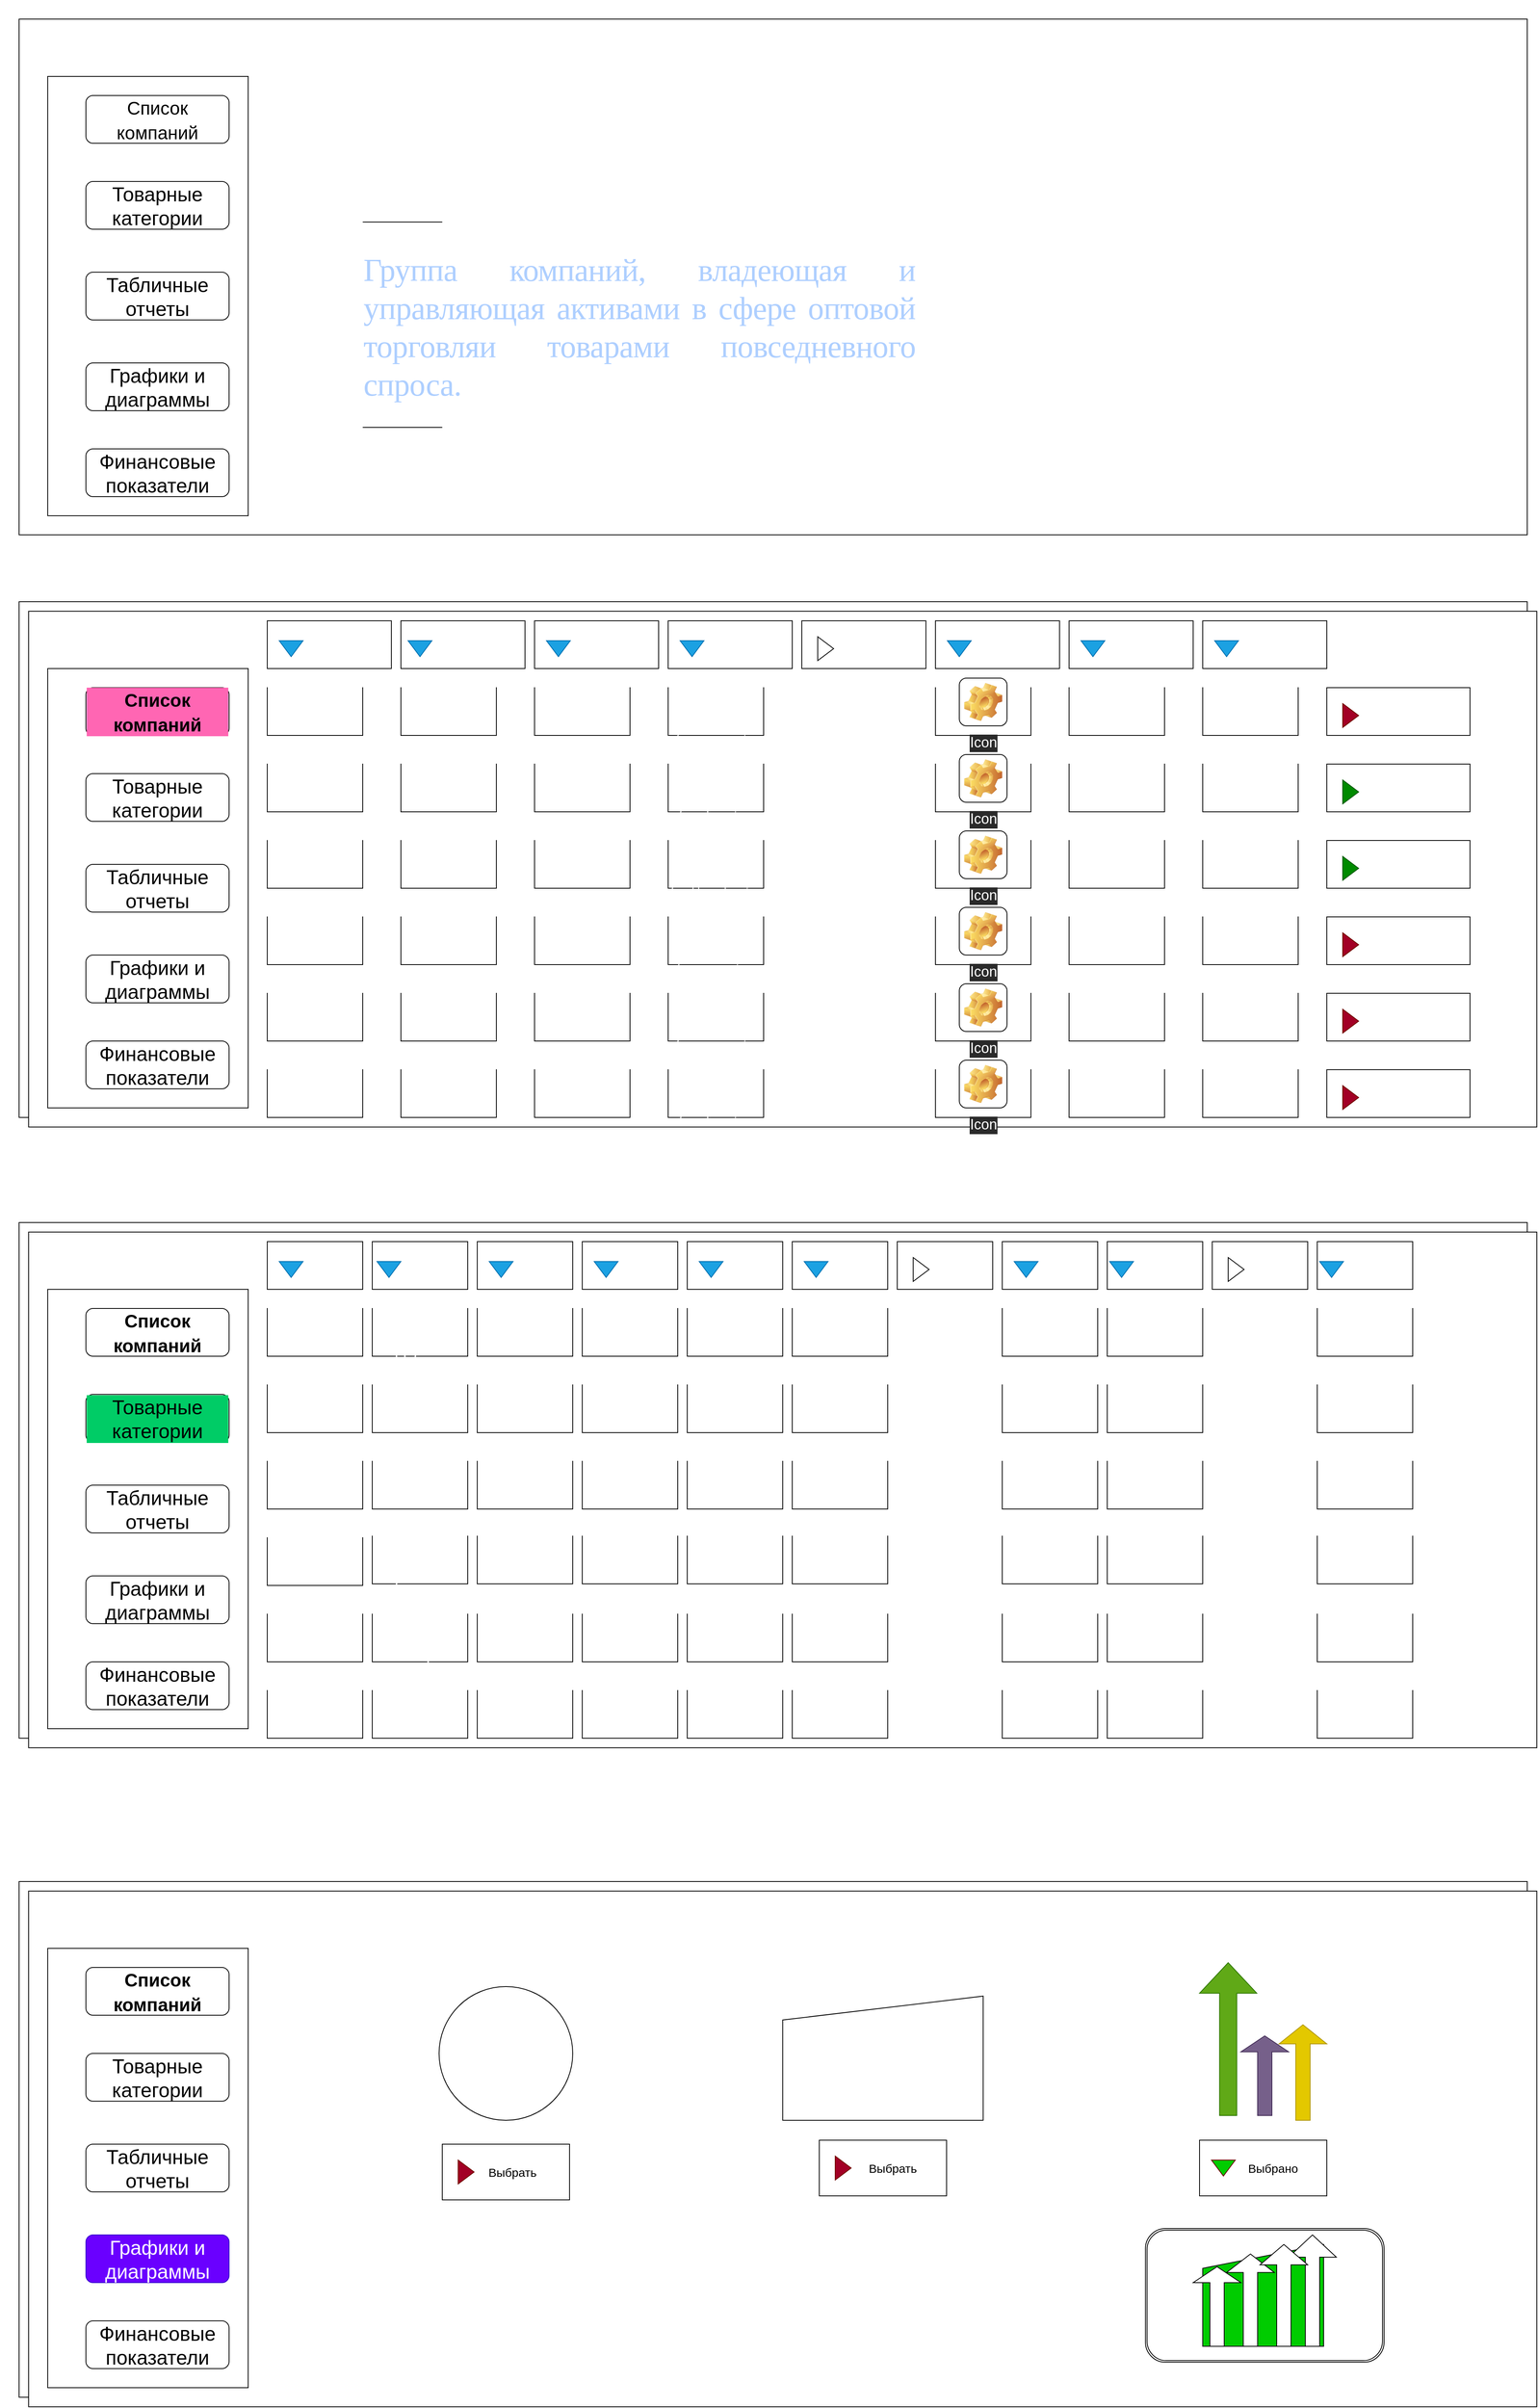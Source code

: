<mxfile>
    <diagram id="wc7IN3CEmo0w-eOJTdOE" name="Страница 1">
        <mxGraphModel dx="9240" dy="9700" grid="1" gridSize="12" guides="1" tooltips="1" connect="1" arrows="1" fold="1" page="0" pageScale="1" pageWidth="827" pageHeight="1169" math="0" shadow="0">
            <root>
                <mxCell id="0"/>
                <mxCell id="1" parent="0"/>
                <mxCell id="3" value="Header" style="text;strokeColor=none;fillColor=none;html=1;fontSize=25;fontStyle=1;verticalAlign=middle;align=center;" parent="1" vertex="1">
                    <mxGeometry x="-2028" y="-1344" width="192" height="96" as="geometry"/>
                </mxCell>
                <mxCell id="6" value="" style="rounded=0;whiteSpace=wrap;html=1;fontSize=25;labelBackgroundColor=none;labelBorderColor=none;" parent="1" vertex="1">
                    <mxGeometry x="-1980" y="-1260" width="288" height="552" as="geometry"/>
                </mxCell>
                <mxCell id="7" value="&lt;font style=&quot;font-size: 23px&quot;&gt;Список компаний&lt;/font&gt;" style="rounded=1;whiteSpace=wrap;html=1;fontSize=25;" parent="1" vertex="1">
                    <mxGeometry x="-1932" y="-1236" width="180" height="60" as="geometry"/>
                </mxCell>
                <mxCell id="9" value="Товарные категории" style="rounded=1;whiteSpace=wrap;html=1;fontSize=25;" parent="1" vertex="1">
                    <mxGeometry x="-1932" y="-1128" width="180" height="60" as="geometry"/>
                </mxCell>
                <mxCell id="10" value="Табличные отчеты" style="rounded=1;whiteSpace=wrap;html=1;fontSize=25;" parent="1" vertex="1">
                    <mxGeometry x="-1932" y="-1014" width="180" height="60" as="geometry"/>
                </mxCell>
                <mxCell id="19" value="Графики и диаграммы&lt;span style=&quot;color: rgba(0 , 0 , 0 , 0) ; font-family: monospace ; font-size: 0px&quot;&gt;%3CmxGraphModel%3E%3Croot%3E%3CmxCell%20id%3D%220%22%2F%3E%3CmxCell%20id%3D%221%22%20parent%3D%220%22%2F%3E%3CmxCell%20id%3D%222%22%20value%3D%22%D0%A2%D0%BE%D0%B2%D0%B0%D1%80%D0%BD%D1%8B%D0%B5%20%D0%BA%D0%B0%D1%82%D0%B5%D0%B3%D0%BE%D1%80%D0%B8%D0%B8%22%20style%3D%22rounded%3D1%3BwhiteSpace%3Dwrap%3Bhtml%3D1%3BfontSize%3D25%3B%22%20vertex%3D%221%22%20parent%3D%221%22%3E%3CmxGeometry%20x%3D%22-1668%22%20y%3D%22-1140%22%20width%3D%22180%22%20height%3D%2260%22%20as%3D%22geometry%22%2F%3E%3C%2FmxCell%3E%3C%2Froot%3E%3C%2FmxGraphModel%3E&lt;/span&gt;" style="rounded=1;whiteSpace=wrap;html=1;fontSize=25;" parent="1" vertex="1">
                    <mxGeometry x="-1932" y="-900" width="180" height="60" as="geometry"/>
                </mxCell>
                <mxCell id="20" value="Финансовые показатели" style="rounded=1;whiteSpace=wrap;html=1;fontSize=25;" parent="1" vertex="1">
                    <mxGeometry x="-1932" y="-792" width="180" height="60" as="geometry"/>
                </mxCell>
                <mxCell id="23" value="" style="rounded=0;whiteSpace=wrap;html=1;" parent="1" vertex="1">
                    <mxGeometry x="-2004" y="-588" width="1896" height="648" as="geometry"/>
                </mxCell>
                <mxCell id="25" value="" style="rounded=0;whiteSpace=wrap;html=1;fontSize=25;" parent="1" vertex="1">
                    <mxGeometry x="-1980" y="-516" width="252" height="552" as="geometry"/>
                </mxCell>
                <mxCell id="26" value="&lt;font style=&quot;font-size: 23px&quot;&gt;Список компаний&lt;/font&gt;" style="rounded=1;whiteSpace=wrap;html=1;fontSize=25;fontStyle=1;labelBackgroundColor=#FF66B3;" parent="1" vertex="1">
                    <mxGeometry x="-1932" y="-492" width="180" height="60" as="geometry"/>
                </mxCell>
                <mxCell id="27" value="Товарные категории" style="rounded=1;whiteSpace=wrap;html=1;fontSize=25;" parent="1" vertex="1">
                    <mxGeometry x="-1932" y="-384" width="180" height="60" as="geometry"/>
                </mxCell>
                <mxCell id="28" value="Табличные отчеты" style="rounded=1;whiteSpace=wrap;html=1;fontSize=25;" parent="1" vertex="1">
                    <mxGeometry x="-1932" y="-270" width="180" height="60" as="geometry"/>
                </mxCell>
                <mxCell id="29" value="Графики и диаграммы&lt;span style=&quot;color: rgba(0 , 0 , 0 , 0) ; font-family: monospace ; font-size: 0px&quot;&gt;%3CmxGraphModel%3E%3Croot%3E%3CmxCell%20id%3D%220%22%2F%3E%3CmxCell%20id%3D%221%22%20parent%3D%220%22%2F%3E%3CmxCell%20id%3D%222%22%20value%3D%22%D0%A2%D0%BE%D0%B2%D0%B0%D1%80%D0%BD%D1%8B%D0%B5%20%D0%BA%D0%B0%D1%82%D0%B5%D0%B3%D0%BE%D1%80%D0%B8%D0%B8%22%20style%3D%22rounded%3D1%3BwhiteSpace%3Dwrap%3Bhtml%3D1%3BfontSize%3D25%3B%22%20vertex%3D%221%22%20parent%3D%221%22%3E%3CmxGeometry%20x%3D%22-1668%22%20y%3D%22-1140%22%20width%3D%22180%22%20height%3D%2260%22%20as%3D%22geometry%22%2F%3E%3C%2FmxCell%3E%3C%2Froot%3E%3C%2FmxGraphModel%3E&lt;/span&gt;" style="rounded=1;whiteSpace=wrap;html=1;fontSize=25;" parent="1" vertex="1">
                    <mxGeometry x="-1932" y="-156" width="180" height="60" as="geometry"/>
                </mxCell>
                <mxCell id="30" value="Финансовые показатели" style="rounded=1;whiteSpace=wrap;html=1;fontSize=25;" parent="1" vertex="1">
                    <mxGeometry x="-1932" y="-48" width="180" height="60" as="geometry"/>
                </mxCell>
                <mxCell id="36" value="&lt;font color=&quot;#ffffff&quot;&gt;00001&lt;/font&gt;" style="shape=partialRectangle;whiteSpace=wrap;html=1;bottom=1;right=1;left=1;top=0;fillColor=none;routingCenterX=-0.5;labelBackgroundColor=none;labelBorderColor=none;fontSize=30;fontColor=none;" parent="1" vertex="1">
                    <mxGeometry x="-1704" y="-492" width="120" height="60" as="geometry"/>
                </mxCell>
                <mxCell id="37" value="&lt;span style=&quot;color: rgb(255 , 255 , 255)&quot;&gt;00002&lt;/span&gt;" style="shape=partialRectangle;whiteSpace=wrap;html=1;bottom=1;right=1;left=1;top=0;fillColor=none;routingCenterX=-0.5;labelBackgroundColor=none;labelBorderColor=none;fontSize=30;fontColor=none;" parent="1" vertex="1">
                    <mxGeometry x="-1704" y="-396" width="120" height="60" as="geometry"/>
                </mxCell>
                <mxCell id="38" value="&lt;span style=&quot;color: rgb(255 , 255 , 255)&quot;&gt;00003&lt;/span&gt;" style="shape=partialRectangle;whiteSpace=wrap;html=1;bottom=1;right=1;left=1;top=0;fillColor=none;routingCenterX=-0.5;labelBackgroundColor=none;labelBorderColor=none;fontSize=30;fontColor=none;" parent="1" vertex="1">
                    <mxGeometry x="-1704" y="-300" width="120" height="60" as="geometry"/>
                </mxCell>
                <mxCell id="39" value="&lt;span style=&quot;color: rgb(255 , 255 , 255)&quot;&gt;00004&lt;/span&gt;" style="shape=partialRectangle;whiteSpace=wrap;html=1;bottom=1;right=1;left=1;top=0;fillColor=none;routingCenterX=-0.5;labelBackgroundColor=none;labelBorderColor=none;fontSize=30;fontColor=none;" parent="1" vertex="1">
                    <mxGeometry x="-1704" y="-204" width="120" height="60" as="geometry"/>
                </mxCell>
                <mxCell id="40" value="&lt;span style=&quot;color: rgb(255 , 255 , 255)&quot;&gt;00005&lt;/span&gt;" style="shape=partialRectangle;whiteSpace=wrap;html=1;bottom=1;right=1;left=1;top=0;fillColor=none;routingCenterX=-0.5;labelBackgroundColor=none;labelBorderColor=none;fontSize=30;fontColor=none;" parent="1" vertex="1">
                    <mxGeometry x="-1704" y="-108" width="120" height="60" as="geometry"/>
                </mxCell>
                <mxCell id="41" value="&lt;span style=&quot;color: rgb(255 , 255 , 255)&quot;&gt;00006&lt;/span&gt;" style="shape=partialRectangle;whiteSpace=wrap;html=1;bottom=1;right=1;left=1;top=0;fillColor=none;routingCenterX=-0.5;labelBackgroundColor=none;labelBorderColor=none;fontSize=30;fontColor=none;" parent="1" vertex="1">
                    <mxGeometry x="-1704" y="-12" width="120" height="60" as="geometry"/>
                </mxCell>
                <mxCell id="42" value="&lt;font color=&quot;#ffffff&quot;&gt;Comp1&lt;/font&gt;" style="shape=partialRectangle;whiteSpace=wrap;html=1;bottom=1;right=1;left=1;top=0;fillColor=none;routingCenterX=-0.5;labelBackgroundColor=none;labelBorderColor=none;fontSize=30;fontColor=none;" parent="1" vertex="1">
                    <mxGeometry x="-1536" y="-492" width="120" height="60" as="geometry"/>
                </mxCell>
                <mxCell id="43" value="&lt;span style=&quot;color: rgb(255 , 255 , 255)&quot;&gt;Comp2&lt;/span&gt;" style="shape=partialRectangle;whiteSpace=wrap;html=1;bottom=1;right=1;left=1;top=0;fillColor=none;routingCenterX=-0.5;labelBackgroundColor=none;labelBorderColor=none;fontSize=30;fontColor=none;" parent="1" vertex="1">
                    <mxGeometry x="-1536" y="-396" width="120" height="60" as="geometry"/>
                </mxCell>
                <mxCell id="44" value="&lt;span style=&quot;color: rgb(255 , 255 , 255)&quot;&gt;Comp3&lt;/span&gt;" style="shape=partialRectangle;whiteSpace=wrap;html=1;bottom=1;right=1;left=1;top=0;fillColor=none;routingCenterX=-0.5;labelBackgroundColor=none;labelBorderColor=none;fontSize=30;fontColor=none;" parent="1" vertex="1">
                    <mxGeometry x="-1536" y="-300" width="120" height="60" as="geometry"/>
                </mxCell>
                <mxCell id="45" value="&lt;span style=&quot;color: rgb(255 , 255 , 255)&quot;&gt;Comp4&lt;/span&gt;" style="shape=partialRectangle;whiteSpace=wrap;html=1;bottom=1;right=1;left=1;top=0;fillColor=none;routingCenterX=-0.5;labelBackgroundColor=none;labelBorderColor=none;fontSize=30;fontColor=none;" parent="1" vertex="1">
                    <mxGeometry x="-1536" y="-204" width="120" height="60" as="geometry"/>
                </mxCell>
                <mxCell id="46" value="&lt;span style=&quot;color: rgb(255 , 255 , 255)&quot;&gt;Comp5&lt;/span&gt;" style="shape=partialRectangle;whiteSpace=wrap;html=1;bottom=1;right=1;left=1;top=0;fillColor=none;routingCenterX=-0.5;labelBackgroundColor=none;labelBorderColor=none;fontSize=30;fontColor=none;" parent="1" vertex="1">
                    <mxGeometry x="-1536" y="-108" width="120" height="60" as="geometry"/>
                </mxCell>
                <mxCell id="47" value="&lt;span style=&quot;color: rgb(255 , 255 , 255)&quot;&gt;Comp6&lt;/span&gt;" style="shape=partialRectangle;whiteSpace=wrap;html=1;bottom=1;right=1;left=1;top=0;fillColor=none;routingCenterX=-0.5;labelBackgroundColor=none;labelBorderColor=none;fontSize=30;fontColor=none;" parent="1" vertex="1">
                    <mxGeometry x="-1536" y="-12" width="120" height="60" as="geometry"/>
                </mxCell>
                <mxCell id="52" value="&lt;font style=&quot;font-size: 20px&quot;&gt;&amp;nbsp; &amp;nbsp; &amp;nbsp; &amp;nbsp;Название&lt;/font&gt;" style="html=1;whiteSpace=wrap;container=1;recursiveResize=0;collapsible=0;labelBackgroundColor=none;labelBorderColor=none;fontSize=30;fontColor=#FFFFFF;" parent="1" vertex="1">
                    <mxGeometry x="-1536" y="-576" width="156" height="60" as="geometry"/>
                </mxCell>
                <mxCell id="53" value="" style="triangle;html=1;whiteSpace=wrap;labelBackgroundColor=none;labelBorderColor=none;fontSize=30;fontColor=#FFFFFF;" parent="52" vertex="1">
                    <mxGeometry x="20" y="20" width="20" height="30" as="geometry"/>
                </mxCell>
                <mxCell id="54" value="&lt;font style=&quot;font-size: 20px&quot;&gt;ИНН&lt;/font&gt;" style="html=1;whiteSpace=wrap;container=1;recursiveResize=0;collapsible=0;labelBackgroundColor=none;labelBorderColor=none;fontSize=30;fontColor=#FFFFFF;" parent="1" vertex="1">
                    <mxGeometry x="-1368" y="-576" width="156" height="60" as="geometry"/>
                </mxCell>
                <mxCell id="55" value="" style="triangle;html=1;whiteSpace=wrap;labelBackgroundColor=none;labelBorderColor=none;fontSize=30;fontColor=#FFFFFF;" parent="54" vertex="1">
                    <mxGeometry x="20" y="20" width="20" height="30" as="geometry"/>
                </mxCell>
                <mxCell id="56" value="&lt;font style=&quot;font-size: 20px&quot;&gt;Адрес&lt;/font&gt;" style="html=1;whiteSpace=wrap;container=1;recursiveResize=0;collapsible=0;labelBackgroundColor=none;labelBorderColor=none;fontSize=30;fontColor=#FFFFFF;" parent="1" vertex="1">
                    <mxGeometry x="-1200" y="-576" width="156" height="60" as="geometry"/>
                </mxCell>
                <mxCell id="57" value="" style="triangle;html=1;whiteSpace=wrap;labelBackgroundColor=none;labelBorderColor=none;fontSize=30;fontColor=#FFFFFF;" parent="56" vertex="1">
                    <mxGeometry x="20" y="20" width="20" height="30" as="geometry"/>
                </mxCell>
                <mxCell id="58" value="&lt;font style=&quot;font-size: 20px&quot;&gt;&amp;nbsp; &amp;nbsp; &amp;nbsp; Контакты&lt;/font&gt;" style="html=1;whiteSpace=wrap;container=1;recursiveResize=0;collapsible=0;labelBackgroundColor=none;labelBorderColor=none;fontSize=30;fontColor=#FFFFFF;" parent="1" vertex="1">
                    <mxGeometry x="-1032" y="-576" width="156" height="60" as="geometry"/>
                </mxCell>
                <mxCell id="59" value="" style="triangle;html=1;whiteSpace=wrap;labelBackgroundColor=none;labelBorderColor=none;fontSize=30;fontColor=#FFFFFF;" parent="58" vertex="1">
                    <mxGeometry x="20" y="20" width="20" height="30" as="geometry"/>
                </mxCell>
                <mxCell id="60" value="&lt;font style=&quot;font-size: 20px&quot;&gt;&amp;nbsp; &amp;nbsp; &amp;nbsp;Логотип&lt;/font&gt;" style="html=1;whiteSpace=wrap;container=1;recursiveResize=0;collapsible=0;labelBackgroundColor=none;labelBorderColor=none;fontSize=30;fontColor=#FFFFFF;" parent="1" vertex="1">
                    <mxGeometry x="-864" y="-576" width="156" height="60" as="geometry"/>
                </mxCell>
                <mxCell id="61" value="" style="triangle;html=1;whiteSpace=wrap;labelBackgroundColor=none;labelBorderColor=none;fontSize=30;fontColor=#FFFFFF;" parent="60" vertex="1">
                    <mxGeometry x="20" y="20" width="20" height="30" as="geometry"/>
                </mxCell>
                <mxCell id="62" value="&lt;font style=&quot;font-size: 20px&quot;&gt;Сайт&lt;/font&gt;" style="html=1;whiteSpace=wrap;container=1;recursiveResize=0;collapsible=0;labelBackgroundColor=none;labelBorderColor=none;fontSize=30;fontColor=#FFFFFF;" parent="1" vertex="1">
                    <mxGeometry x="-696" y="-576" width="156" height="60" as="geometry"/>
                </mxCell>
                <mxCell id="63" value="" style="triangle;html=1;whiteSpace=wrap;labelBackgroundColor=none;labelBorderColor=none;fontSize=30;fontColor=#FFFFFF;" parent="62" vertex="1">
                    <mxGeometry x="20" y="20" width="20" height="30" as="geometry"/>
                </mxCell>
                <mxCell id="64" value="&lt;font style=&quot;font-size: 20px&quot;&gt;&amp;nbsp; &amp;nbsp; &amp;nbsp; &amp;nbsp;Директор&lt;/font&gt;" style="html=1;whiteSpace=wrap;container=1;recursiveResize=0;collapsible=0;labelBackgroundColor=none;labelBorderColor=none;fontSize=30;fontColor=#FFFFFF;" parent="1" vertex="1">
                    <mxGeometry x="-528" y="-576" width="156" height="60" as="geometry"/>
                </mxCell>
                <mxCell id="65" value="" style="triangle;html=1;whiteSpace=wrap;labelBackgroundColor=none;labelBorderColor=none;fontSize=30;fontColor=#FFFFFF;" parent="64" vertex="1">
                    <mxGeometry x="20" y="20" width="20" height="30" as="geometry"/>
                </mxCell>
                <mxCell id="67" value="&lt;div&gt;&lt;span style=&quot;font-size: 20px&quot;&gt;id&lt;/span&gt;&lt;/div&gt;" style="html=1;whiteSpace=wrap;container=1;recursiveResize=0;collapsible=0;labelBackgroundColor=none;labelBorderColor=none;fontSize=30;fontColor=#FFFFFF;align=center;" parent="1" vertex="1">
                    <mxGeometry x="-1704" y="-576" width="156" height="60" as="geometry"/>
                </mxCell>
                <mxCell id="68" value="" style="triangle;html=1;whiteSpace=wrap;labelBackgroundColor=none;labelBorderColor=none;fontSize=30;fontColor=#FFFFFF;" parent="67" vertex="1">
                    <mxGeometry x="20" y="20" width="20" height="30" as="geometry"/>
                </mxCell>
                <mxCell id="69" value="&lt;b style=&quot;font-family: &amp;#34;arial&amp;#34; , sans-serif ; font-size: 16px ; text-align: left&quot;&gt;&lt;font color=&quot;#ffffff&quot;&gt;3664069397&lt;/font&gt;&lt;/b&gt;" style="shape=partialRectangle;whiteSpace=wrap;html=1;bottom=1;right=1;left=1;top=0;fillColor=none;routingCenterX=-0.5;labelBackgroundColor=none;labelBorderColor=none;fontSize=30;fontColor=none;" parent="1" vertex="1">
                    <mxGeometry x="-1368" y="-492" width="120" height="60" as="geometry"/>
                </mxCell>
                <mxCell id="70" value="&lt;b style=&quot;font-family: &amp;#34;arial&amp;#34; , sans-serif ; font-size: 16px ; text-align: left&quot;&gt;&lt;font color=&quot;#ffffff&quot;&gt;2364069027&lt;/font&gt;&lt;/b&gt;" style="shape=partialRectangle;whiteSpace=wrap;html=1;bottom=1;right=1;left=1;top=0;fillColor=none;routingCenterX=-0.5;labelBackgroundColor=none;labelBorderColor=none;fontSize=30;fontColor=none;" parent="1" vertex="1">
                    <mxGeometry x="-1368" y="-396" width="120" height="60" as="geometry"/>
                </mxCell>
                <mxCell id="71" value="&lt;b style=&quot;font-family: &amp;#34;arial&amp;#34; , sans-serif ; font-size: 16px ; text-align: left&quot;&gt;&lt;font color=&quot;#ffffff&quot;&gt;6664060927&lt;/font&gt;&lt;/b&gt;" style="shape=partialRectangle;whiteSpace=wrap;html=1;bottom=1;right=1;left=1;top=0;fillColor=none;routingCenterX=-0.5;labelBackgroundColor=none;labelBorderColor=none;fontSize=30;fontColor=none;" parent="1" vertex="1">
                    <mxGeometry x="-1368" y="-300" width="120" height="60" as="geometry"/>
                </mxCell>
                <mxCell id="72" value="&lt;b style=&quot;font-family: &amp;#34;arial&amp;#34; , sans-serif ; font-size: 16px ; text-align: left&quot;&gt;&lt;font color=&quot;#ffffff&quot;&gt;9204069397&lt;/font&gt;&lt;/b&gt;" style="shape=partialRectangle;whiteSpace=wrap;html=1;bottom=1;right=1;left=1;top=0;fillColor=none;routingCenterX=-0.5;labelBackgroundColor=none;labelBorderColor=none;fontSize=30;fontColor=none;" parent="1" vertex="1">
                    <mxGeometry x="-1368" y="-204" width="120" height="60" as="geometry"/>
                </mxCell>
                <mxCell id="73" value="&lt;b style=&quot;font-family: &amp;#34;arial&amp;#34; , sans-serif ; font-size: 16px ; text-align: left&quot;&gt;&lt;font color=&quot;#ffffff&quot;&gt;1638299397&lt;/font&gt;&lt;/b&gt;" style="shape=partialRectangle;whiteSpace=wrap;html=1;bottom=1;right=1;left=1;top=0;fillColor=none;routingCenterX=-0.5;labelBackgroundColor=none;labelBorderColor=none;fontSize=30;fontColor=none;" parent="1" vertex="1">
                    <mxGeometry x="-1368" y="-108" width="120" height="60" as="geometry"/>
                </mxCell>
                <mxCell id="74" value="&lt;b style=&quot;font-family: &amp;#34;arial&amp;#34; , sans-serif ; font-size: 16px ; text-align: left&quot;&gt;&lt;font color=&quot;#ffffff&quot;&gt;2094069338&lt;/font&gt;&lt;/b&gt;" style="shape=partialRectangle;whiteSpace=wrap;html=1;bottom=1;right=1;left=1;top=0;fillColor=none;routingCenterX=-0.5;labelBackgroundColor=none;labelBorderColor=none;fontSize=30;fontColor=none;" parent="1" vertex="1">
                    <mxGeometry x="-1368" y="-12" width="120" height="60" as="geometry"/>
                </mxCell>
                <mxCell id="75" value="&lt;font color=&quot;#ffffff&quot; style=&quot;font-size: 15px&quot;&gt;134298, Москва, ул. Толстого, 4&lt;/font&gt;" style="shape=partialRectangle;whiteSpace=wrap;html=1;bottom=1;right=1;left=1;top=0;fillColor=none;routingCenterX=-0.5;labelBackgroundColor=none;labelBorderColor=none;fontSize=30;fontColor=none;" parent="1" vertex="1">
                    <mxGeometry x="-1200" y="-492" width="120" height="60" as="geometry"/>
                </mxCell>
                <mxCell id="76" value="&lt;span style=&quot;color: rgb(255 , 255 , 255) ; font-size: 15px&quot;&gt;140180, Москва, ул. Щипок, 18&lt;/span&gt;" style="shape=partialRectangle;whiteSpace=wrap;html=1;bottom=1;right=1;left=1;top=0;fillColor=none;routingCenterX=-0.5;labelBackgroundColor=none;labelBorderColor=none;fontSize=30;fontColor=none;" parent="1" vertex="1">
                    <mxGeometry x="-1200" y="-396" width="120" height="60" as="geometry"/>
                </mxCell>
                <mxCell id="77" value="&lt;span style=&quot;color: rgb(255 , 255 , 255) ; font-size: 15px&quot;&gt;118067, Москва, ул.Удальцова,17&lt;/span&gt;" style="shape=partialRectangle;whiteSpace=wrap;html=1;bottom=1;right=1;left=1;top=0;fillColor=none;routingCenterX=-0.5;labelBackgroundColor=none;labelBorderColor=none;fontSize=30;fontColor=none;" parent="1" vertex="1">
                    <mxGeometry x="-1200" y="-300" width="120" height="60" as="geometry"/>
                </mxCell>
                <mxCell id="78" value="&lt;span style=&quot;color: rgb(255 , 255 , 255)&quot;&gt;&lt;font style=&quot;font-size: 15px&quot;&gt;190798, Москва, ул. Лесная, 39&lt;/font&gt;&lt;/span&gt;" style="shape=partialRectangle;whiteSpace=wrap;html=1;bottom=1;right=1;left=1;top=0;fillColor=none;routingCenterX=-0.5;labelBackgroundColor=none;labelBorderColor=none;fontSize=30;fontColor=none;" parent="1" vertex="1">
                    <mxGeometry x="-1200" y="-204" width="120" height="60" as="geometry"/>
                </mxCell>
                <mxCell id="79" value="&lt;span style=&quot;color: rgb(255 , 255 , 255) ; font-size: 15px&quot;&gt;134298, Москва, ул. Толстого, 9&lt;/span&gt;" style="shape=partialRectangle;whiteSpace=wrap;html=1;bottom=1;right=1;left=1;top=0;fillColor=none;routingCenterX=-0.5;labelBackgroundColor=none;labelBorderColor=none;fontSize=30;fontColor=none;" parent="1" vertex="1">
                    <mxGeometry x="-1200" y="-108" width="120" height="60" as="geometry"/>
                </mxCell>
                <mxCell id="80" value="&lt;span style=&quot;color: rgb(255 , 255 , 255) ; font-size: 15px&quot;&gt;140180, Москва, ул. Щипок, 35&lt;/span&gt;" style="shape=partialRectangle;whiteSpace=wrap;html=1;bottom=1;right=1;left=1;top=0;fillColor=none;routingCenterX=-0.5;labelBackgroundColor=none;labelBorderColor=none;fontSize=30;fontColor=none;" parent="1" vertex="1">
                    <mxGeometry x="-1200" y="-12" width="120" height="60" as="geometry"/>
                </mxCell>
                <mxCell id="88" value="&lt;font color=&quot;#ffffff&quot; style=&quot;font-size: 18px&quot;&gt;(495)1111111&lt;/font&gt;" style="shape=partialRectangle;whiteSpace=wrap;html=1;bottom=1;right=1;left=1;top=0;fillColor=none;routingCenterX=-0.5;labelBackgroundColor=none;labelBorderColor=none;fontSize=30;fontColor=none;" parent="1" vertex="1">
                    <mxGeometry x="-1032" y="-492" width="120" height="60" as="geometry"/>
                </mxCell>
                <mxCell id="89" value="&lt;span style=&quot;color: rgb(255 , 255 , 255)&quot;&gt;&lt;font style=&quot;font-size: 18px&quot;&gt;(495)1125698&lt;/font&gt;&lt;/span&gt;" style="shape=partialRectangle;whiteSpace=wrap;html=1;bottom=1;right=1;left=1;top=0;fillColor=none;routingCenterX=-0.5;labelBackgroundColor=none;labelBorderColor=none;fontSize=30;fontColor=none;" parent="1" vertex="1">
                    <mxGeometry x="-1032" y="-396" width="120" height="60" as="geometry"/>
                </mxCell>
                <mxCell id="90" value="&lt;span style=&quot;color: rgb(255 , 255 , 255)&quot;&gt;&lt;font style=&quot;font-size: 18px&quot;&gt;(495)0986513&lt;/font&gt;&lt;/span&gt;" style="shape=partialRectangle;whiteSpace=wrap;html=1;bottom=1;right=1;left=1;top=0;fillColor=none;routingCenterX=-0.5;labelBackgroundColor=none;labelBorderColor=none;fontSize=30;fontColor=none;" parent="1" vertex="1">
                    <mxGeometry x="-1032" y="-300" width="120" height="60" as="geometry"/>
                </mxCell>
                <mxCell id="91" value="&lt;span style=&quot;color: rgb(255 , 255 , 255)&quot;&gt;&lt;font style=&quot;font-size: 18px&quot;&gt;(495)7398756&lt;/font&gt;&lt;/span&gt;" style="shape=partialRectangle;whiteSpace=wrap;html=1;bottom=1;right=1;left=1;top=0;fillColor=none;routingCenterX=-0.5;labelBackgroundColor=none;labelBorderColor=none;fontSize=30;fontColor=none;" parent="1" vertex="1">
                    <mxGeometry x="-1032" y="-204" width="120" height="60" as="geometry"/>
                </mxCell>
                <mxCell id="92" value="&lt;span style=&quot;color: rgb(255 , 255 , 255)&quot;&gt;&lt;font style=&quot;font-size: 18px&quot;&gt;(495)0986532&lt;/font&gt;&lt;/span&gt;" style="shape=partialRectangle;whiteSpace=wrap;html=1;bottom=1;right=1;left=1;top=0;fillColor=none;routingCenterX=-0.5;labelBackgroundColor=none;labelBorderColor=none;fontSize=30;fontColor=none;" parent="1" vertex="1">
                    <mxGeometry x="-1032" y="-108" width="120" height="60" as="geometry"/>
                </mxCell>
                <mxCell id="93" value="&lt;span style=&quot;color: rgb(255 , 255 , 255)&quot;&gt;&lt;font style=&quot;font-size: 18px&quot;&gt;(495)1111678&lt;/font&gt;&lt;/span&gt;" style="shape=partialRectangle;whiteSpace=wrap;html=1;bottom=1;right=1;left=1;top=0;fillColor=none;routingCenterX=-0.5;labelBackgroundColor=none;labelBorderColor=none;fontSize=30;fontColor=none;" parent="1" vertex="1">
                    <mxGeometry x="-1032" y="-12" width="120" height="60" as="geometry"/>
                </mxCell>
                <mxCell id="94" value="" style="shape=partialRectangle;whiteSpace=wrap;html=1;bottom=1;right=1;left=1;top=0;fillColor=none;routingCenterX=-0.5;labelBackgroundColor=none;labelBorderColor=none;fontSize=30;fontColor=none;" parent="1" vertex="1">
                    <mxGeometry x="-864" y="-492" width="120" height="60" as="geometry"/>
                </mxCell>
                <mxCell id="95" value="" style="shape=partialRectangle;whiteSpace=wrap;html=1;bottom=1;right=1;left=1;top=0;fillColor=none;routingCenterX=-0.5;labelBackgroundColor=none;labelBorderColor=none;fontSize=30;fontColor=none;" parent="1" vertex="1">
                    <mxGeometry x="-864" y="-396" width="120" height="60" as="geometry"/>
                </mxCell>
                <mxCell id="96" value="" style="shape=partialRectangle;whiteSpace=wrap;html=1;bottom=1;right=1;left=1;top=0;fillColor=none;routingCenterX=-0.5;labelBackgroundColor=none;labelBorderColor=none;fontSize=30;fontColor=none;" parent="1" vertex="1">
                    <mxGeometry x="-864" y="-300" width="120" height="60" as="geometry"/>
                </mxCell>
                <mxCell id="97" value="" style="shape=partialRectangle;whiteSpace=wrap;html=1;bottom=1;right=1;left=1;top=0;fillColor=none;routingCenterX=-0.5;labelBackgroundColor=none;labelBorderColor=none;fontSize=30;fontColor=none;" parent="1" vertex="1">
                    <mxGeometry x="-864" y="-204" width="120" height="60" as="geometry"/>
                </mxCell>
                <mxCell id="98" value="" style="shape=partialRectangle;whiteSpace=wrap;html=1;bottom=1;right=1;left=1;top=0;fillColor=none;routingCenterX=-0.5;labelBackgroundColor=none;labelBorderColor=none;fontSize=30;fontColor=none;" parent="1" vertex="1">
                    <mxGeometry x="-864" y="-108" width="120" height="60" as="geometry"/>
                </mxCell>
                <mxCell id="99" value="" style="shape=partialRectangle;whiteSpace=wrap;html=1;bottom=1;right=1;left=1;top=0;fillColor=none;routingCenterX=-0.5;labelBackgroundColor=none;labelBorderColor=none;fontSize=30;fontColor=none;" parent="1" vertex="1">
                    <mxGeometry x="-864" y="-12" width="120" height="60" as="geometry"/>
                </mxCell>
                <mxCell id="100" value="&lt;font color=&quot;#ffffff&quot;&gt;&lt;font style=&quot;font-size: 10px&quot;&gt;WWW.ARET.RU&lt;/font&gt;&lt;br&gt;&lt;/font&gt;" style="shape=partialRectangle;whiteSpace=wrap;html=1;bottom=1;right=1;left=1;top=0;fillColor=none;routingCenterX=-0.5;labelBackgroundColor=none;labelBorderColor=none;fontSize=30;fontColor=none;" parent="1" vertex="1">
                    <mxGeometry x="-696" y="-492" width="120" height="60" as="geometry"/>
                </mxCell>
                <mxCell id="101" value="&lt;span style=&quot;color: rgb(255 , 255 , 255) ; font-size: 10px&quot;&gt;WWW.TABLELESS.COM&lt;/span&gt;" style="shape=partialRectangle;whiteSpace=wrap;html=1;bottom=1;right=1;left=1;top=0;fillColor=none;routingCenterX=-0.5;labelBackgroundColor=none;labelBorderColor=none;fontSize=30;fontColor=none;" parent="1" vertex="1">
                    <mxGeometry x="-696" y="-396" width="120" height="60" as="geometry"/>
                </mxCell>
                <mxCell id="102" value="&lt;span style=&quot;color: rgb(255 , 255 , 255) ; font-size: 10px&quot;&gt;WWW.CATER.COM&lt;/span&gt;" style="shape=partialRectangle;whiteSpace=wrap;html=1;bottom=1;right=1;left=1;top=0;fillColor=none;routingCenterX=-0.5;labelBackgroundColor=none;labelBorderColor=none;fontSize=30;fontColor=none;" parent="1" vertex="1">
                    <mxGeometry x="-696" y="-300" width="120" height="60" as="geometry"/>
                </mxCell>
                <mxCell id="103" value="&lt;span style=&quot;color: rgb(255 , 255 , 255) ; font-size: 10px&quot;&gt;WWW.NATURSL.COM&lt;/span&gt;" style="shape=partialRectangle;whiteSpace=wrap;html=1;bottom=1;right=1;left=1;top=0;fillColor=none;routingCenterX=-0.5;labelBackgroundColor=none;labelBorderColor=none;fontSize=30;fontColor=none;" parent="1" vertex="1">
                    <mxGeometry x="-696" y="-204" width="120" height="60" as="geometry"/>
                </mxCell>
                <mxCell id="104" value="&lt;span style=&quot;color: rgb(255 , 255 , 255) ; font-size: 10px&quot;&gt;WWW.KRES.RU&lt;/span&gt;" style="shape=partialRectangle;whiteSpace=wrap;html=1;bottom=1;right=1;left=1;top=0;fillColor=none;routingCenterX=-0.5;labelBackgroundColor=none;labelBorderColor=none;fontSize=30;fontColor=none;" parent="1" vertex="1">
                    <mxGeometry x="-696" y="-108" width="120" height="60" as="geometry"/>
                </mxCell>
                <mxCell id="105" value="&lt;span style=&quot;color: rgb(255 , 255 , 255) ; font-size: 10px&quot;&gt;WWW.PERA.COM&lt;/span&gt;" style="shape=partialRectangle;whiteSpace=wrap;html=1;bottom=1;right=1;left=1;top=0;fillColor=none;routingCenterX=-0.5;labelBackgroundColor=none;labelBorderColor=none;fontSize=30;fontColor=none;" parent="1" vertex="1">
                    <mxGeometry x="-696" y="-12" width="120" height="60" as="geometry"/>
                </mxCell>
                <mxCell id="106" value="&lt;font color=&quot;#ffffff&quot; style=&quot;font-size: 15px&quot;&gt;Крестов А.С.&lt;/font&gt;" style="shape=partialRectangle;whiteSpace=wrap;html=1;bottom=1;right=1;left=1;top=0;fillColor=none;routingCenterX=-0.5;labelBackgroundColor=none;labelBorderColor=none;fontSize=30;fontColor=none;" parent="1" vertex="1">
                    <mxGeometry x="-528" y="-492" width="120" height="60" as="geometry"/>
                </mxCell>
                <mxCell id="107" value="&lt;span style=&quot;color: rgb(255 , 255 , 255) ; font-size: 15px&quot;&gt;Смоленов П.К.&lt;/span&gt;" style="shape=partialRectangle;whiteSpace=wrap;html=1;bottom=1;right=1;left=1;top=0;fillColor=none;routingCenterX=-0.5;labelBackgroundColor=none;labelBorderColor=none;fontSize=30;fontColor=none;" parent="1" vertex="1">
                    <mxGeometry x="-528" y="-396" width="120" height="60" as="geometry"/>
                </mxCell>
                <mxCell id="108" value="&lt;span style=&quot;color: rgb(255 , 255 , 255)&quot;&gt;&lt;font style=&quot;font-size: 15px&quot;&gt;Сапог П.П.&lt;/font&gt;&lt;/span&gt;" style="shape=partialRectangle;whiteSpace=wrap;html=1;bottom=1;right=1;left=1;top=0;fillColor=none;routingCenterX=-0.5;labelBackgroundColor=none;labelBorderColor=none;fontSize=30;fontColor=none;" parent="1" vertex="1">
                    <mxGeometry x="-528" y="-300" width="120" height="60" as="geometry"/>
                </mxCell>
                <mxCell id="109" value="&lt;span style=&quot;color: rgb(255 , 255 , 255) ; font-size: 15px&quot;&gt;Лапшин А.К.&lt;/span&gt;" style="shape=partialRectangle;whiteSpace=wrap;html=1;bottom=1;right=1;left=1;top=0;fillColor=none;routingCenterX=-0.5;labelBackgroundColor=none;labelBorderColor=none;fontSize=30;fontColor=none;" parent="1" vertex="1">
                    <mxGeometry x="-528" y="-204" width="120" height="60" as="geometry"/>
                </mxCell>
                <mxCell id="110" value="&lt;font color=&quot;#ffffff&quot; style=&quot;font-size: 15px&quot;&gt;Ремизова Д.Ф.&lt;/font&gt;" style="shape=partialRectangle;whiteSpace=wrap;html=1;bottom=1;right=1;left=1;top=0;fillColor=none;routingCenterX=-0.5;labelBackgroundColor=none;labelBorderColor=none;fontSize=30;fontColor=none;" parent="1" vertex="1">
                    <mxGeometry x="-528" y="-108" width="120" height="60" as="geometry"/>
                </mxCell>
                <mxCell id="111" value="&lt;span style=&quot;color: rgb(255 , 255 , 255)&quot;&gt;&lt;font style=&quot;font-size: 15px&quot;&gt;Каренов К.К.&lt;/font&gt;&lt;/span&gt;" style="shape=partialRectangle;whiteSpace=wrap;html=1;bottom=1;right=1;left=1;top=0;fillColor=none;routingCenterX=-0.5;labelBackgroundColor=none;labelBorderColor=none;fontSize=30;fontColor=none;" parent="1" vertex="1">
                    <mxGeometry x="-528" y="-12" width="120" height="60" as="geometry"/>
                </mxCell>
                <mxCell id="112" value="Icon" style="icon;html=1;image=img/clipart/Gear_128x128.png;labelBackgroundColor=#2a2a2a;labelBorderColor=none;fontSize=18;fontColor=#FFFFFF;" parent="1" vertex="1">
                    <mxGeometry x="-834" y="-504" width="60" height="60" as="geometry"/>
                </mxCell>
                <mxCell id="113" value="Icon" style="icon;html=1;image=img/clipart/Gear_128x128.png;labelBackgroundColor=#2a2a2a;labelBorderColor=none;fontSize=18;fontColor=#FFFFFF;" parent="1" vertex="1">
                    <mxGeometry x="-834" y="-408" width="60" height="60" as="geometry"/>
                </mxCell>
                <mxCell id="114" value="Icon" style="icon;html=1;image=img/clipart/Gear_128x128.png;labelBackgroundColor=#2a2a2a;labelBorderColor=none;fontSize=18;fontColor=#FFFFFF;" parent="1" vertex="1">
                    <mxGeometry x="-834" y="-312" width="60" height="60" as="geometry"/>
                </mxCell>
                <mxCell id="115" value="Icon" style="icon;html=1;image=img/clipart/Gear_128x128.png;labelBackgroundColor=#2a2a2a;labelBorderColor=none;fontSize=18;fontColor=#FFFFFF;" parent="1" vertex="1">
                    <mxGeometry x="-834" y="-216" width="60" height="60" as="geometry"/>
                </mxCell>
                <mxCell id="116" value="Icon" style="icon;html=1;image=img/clipart/Gear_128x128.png;labelBackgroundColor=#2a2a2a;labelBorderColor=none;fontSize=18;fontColor=#FFFFFF;" parent="1" vertex="1">
                    <mxGeometry x="-834" y="-120" width="60" height="60" as="geometry"/>
                </mxCell>
                <mxCell id="117" value="Icon" style="icon;html=1;image=img/clipart/Gear_128x128.png;labelBackgroundColor=#2a2a2a;labelBorderColor=none;fontSize=18;fontColor=#FFFFFF;" parent="1" vertex="1">
                    <mxGeometry x="-834" y="-24" width="60" height="60" as="geometry"/>
                </mxCell>
                <mxCell id="204" value="" style="rounded=0;whiteSpace=wrap;html=1;fontColor=none;noLabel=1;labelBackgroundColor=none;" parent="1" vertex="1">
                    <mxGeometry x="-2004" y="-1320" width="1896" height="648" as="geometry"/>
                </mxCell>
                <mxCell id="206" value="" style="rounded=0;whiteSpace=wrap;html=1;fontSize=25;labelBackgroundColor=none;labelBorderColor=none;" parent="1" vertex="1">
                    <mxGeometry x="-1968" y="-1248" width="252" height="552" as="geometry"/>
                </mxCell>
                <mxCell id="207" value="&lt;font style=&quot;font-size: 23px&quot;&gt;Список компаний&lt;/font&gt;" style="rounded=1;whiteSpace=wrap;html=1;fontSize=25;" parent="1" vertex="1">
                    <mxGeometry x="-1920" y="-1224" width="180" height="60" as="geometry"/>
                </mxCell>
                <mxCell id="208" value="Товарные категории" style="rounded=1;whiteSpace=wrap;html=1;fontSize=25;" parent="1" vertex="1">
                    <mxGeometry x="-1920" y="-1116" width="180" height="60" as="geometry"/>
                </mxCell>
                <mxCell id="209" value="Табличные отчеты" style="rounded=1;whiteSpace=wrap;html=1;fontSize=25;" parent="1" vertex="1">
                    <mxGeometry x="-1920" y="-1002" width="180" height="60" as="geometry"/>
                </mxCell>
                <mxCell id="210" value="Графики и диаграммы&lt;span style=&quot;color: rgba(0 , 0 , 0 , 0) ; font-family: monospace ; font-size: 0px&quot;&gt;%3CmxGraphModel%3E%3Croot%3E%3CmxCell%20id%3D%220%22%2F%3E%3CmxCell%20id%3D%221%22%20parent%3D%220%22%2F%3E%3CmxCell%20id%3D%222%22%20value%3D%22%D0%A2%D0%BE%D0%B2%D0%B0%D1%80%D0%BD%D1%8B%D0%B5%20%D0%BA%D0%B0%D1%82%D0%B5%D0%B3%D0%BE%D1%80%D0%B8%D0%B8%22%20style%3D%22rounded%3D1%3BwhiteSpace%3Dwrap%3Bhtml%3D1%3BfontSize%3D25%3B%22%20vertex%3D%221%22%20parent%3D%221%22%3E%3CmxGeometry%20x%3D%22-1668%22%20y%3D%22-1140%22%20width%3D%22180%22%20height%3D%2260%22%20as%3D%22geometry%22%2F%3E%3C%2FmxCell%3E%3C%2Froot%3E%3C%2FmxGraphModel%3E&lt;/span&gt;" style="rounded=1;whiteSpace=wrap;html=1;fontSize=25;" parent="1" vertex="1">
                    <mxGeometry x="-1920" y="-888" width="180" height="60" as="geometry"/>
                </mxCell>
                <mxCell id="211" value="Финансовые показатели" style="rounded=1;whiteSpace=wrap;html=1;fontSize=25;" parent="1" vertex="1">
                    <mxGeometry x="-1920" y="-780" width="180" height="60" as="geometry"/>
                </mxCell>
                <mxCell id="212" value="" style="rounded=0;whiteSpace=wrap;html=1;" parent="1" vertex="1">
                    <mxGeometry x="-1992" y="-576" width="1896" height="648" as="geometry"/>
                </mxCell>
                <mxCell id="213" value="" style="rounded=0;whiteSpace=wrap;html=1;fontSize=25;" parent="1" vertex="1">
                    <mxGeometry x="-1968" y="-504" width="252" height="552" as="geometry"/>
                </mxCell>
                <mxCell id="214" value="&lt;font style=&quot;font-size: 23px&quot;&gt;Список компаний&lt;/font&gt;" style="rounded=1;whiteSpace=wrap;html=1;fontSize=25;fontStyle=1;labelBackgroundColor=#FF66B3;" parent="1" vertex="1">
                    <mxGeometry x="-1920" y="-480" width="180" height="60" as="geometry"/>
                </mxCell>
                <mxCell id="215" value="Товарные категории" style="rounded=1;whiteSpace=wrap;html=1;fontSize=25;" parent="1" vertex="1">
                    <mxGeometry x="-1920" y="-372" width="180" height="60" as="geometry"/>
                </mxCell>
                <mxCell id="216" value="Табличные отчеты" style="rounded=1;whiteSpace=wrap;html=1;fontSize=25;" parent="1" vertex="1">
                    <mxGeometry x="-1920" y="-258" width="180" height="60" as="geometry"/>
                </mxCell>
                <mxCell id="217" value="Графики и диаграммы&lt;span style=&quot;color: rgba(0 , 0 , 0 , 0) ; font-family: monospace ; font-size: 0px&quot;&gt;%3CmxGraphModel%3E%3Croot%3E%3CmxCell%20id%3D%220%22%2F%3E%3CmxCell%20id%3D%221%22%20parent%3D%220%22%2F%3E%3CmxCell%20id%3D%222%22%20value%3D%22%D0%A2%D0%BE%D0%B2%D0%B0%D1%80%D0%BD%D1%8B%D0%B5%20%D0%BA%D0%B0%D1%82%D0%B5%D0%B3%D0%BE%D1%80%D0%B8%D0%B8%22%20style%3D%22rounded%3D1%3BwhiteSpace%3Dwrap%3Bhtml%3D1%3BfontSize%3D25%3B%22%20vertex%3D%221%22%20parent%3D%221%22%3E%3CmxGeometry%20x%3D%22-1668%22%20y%3D%22-1140%22%20width%3D%22180%22%20height%3D%2260%22%20as%3D%22geometry%22%2F%3E%3C%2FmxCell%3E%3C%2Froot%3E%3C%2FmxGraphModel%3E&lt;/span&gt;" style="rounded=1;whiteSpace=wrap;html=1;fontSize=25;" parent="1" vertex="1">
                    <mxGeometry x="-1920" y="-144" width="180" height="60" as="geometry"/>
                </mxCell>
                <mxCell id="218" value="Финансовые показатели" style="rounded=1;whiteSpace=wrap;html=1;fontSize=25;" parent="1" vertex="1">
                    <mxGeometry x="-1920" y="-36" width="180" height="60" as="geometry"/>
                </mxCell>
                <mxCell id="219" value="&lt;font color=&quot;#ffffff&quot;&gt;001&lt;/font&gt;" style="shape=partialRectangle;whiteSpace=wrap;html=1;bottom=1;right=1;left=1;top=0;fillColor=none;routingCenterX=-0.5;labelBackgroundColor=none;labelBorderColor=none;fontSize=30;fontColor=none;" parent="1" vertex="1">
                    <mxGeometry x="-1692" y="-480" width="120" height="60" as="geometry"/>
                </mxCell>
                <mxCell id="220" value="&lt;span style=&quot;color: rgb(255 , 255 , 255)&quot;&gt;002&lt;/span&gt;" style="shape=partialRectangle;whiteSpace=wrap;html=1;bottom=1;right=1;left=1;top=0;fillColor=none;routingCenterX=-0.5;labelBackgroundColor=none;labelBorderColor=none;fontSize=30;fontColor=none;" parent="1" vertex="1">
                    <mxGeometry x="-1692" y="-384" width="120" height="60" as="geometry"/>
                </mxCell>
                <mxCell id="221" value="&lt;span style=&quot;color: rgb(255 , 255 , 255)&quot;&gt;003&lt;/span&gt;" style="shape=partialRectangle;whiteSpace=wrap;html=1;bottom=1;right=1;left=1;top=0;fillColor=none;routingCenterX=-0.5;labelBackgroundColor=none;labelBorderColor=none;fontSize=30;fontColor=none;" parent="1" vertex="1">
                    <mxGeometry x="-1692" y="-288" width="120" height="60" as="geometry"/>
                </mxCell>
                <mxCell id="222" value="&lt;span style=&quot;color: rgb(255 , 255 , 255)&quot;&gt;004&lt;/span&gt;" style="shape=partialRectangle;whiteSpace=wrap;html=1;bottom=1;right=1;left=1;top=0;fillColor=none;routingCenterX=-0.5;labelBackgroundColor=none;labelBorderColor=none;fontSize=30;fontColor=none;" parent="1" vertex="1">
                    <mxGeometry x="-1692" y="-192" width="120" height="60" as="geometry"/>
                </mxCell>
                <mxCell id="223" value="&lt;span style=&quot;color: rgb(255 , 255 , 255)&quot;&gt;005&lt;/span&gt;" style="shape=partialRectangle;whiteSpace=wrap;html=1;bottom=1;right=1;left=1;top=0;fillColor=none;routingCenterX=-0.5;labelBackgroundColor=none;labelBorderColor=none;fontSize=30;fontColor=none;" parent="1" vertex="1">
                    <mxGeometry x="-1692" y="-96" width="120" height="60" as="geometry"/>
                </mxCell>
                <mxCell id="224" value="&lt;span style=&quot;color: rgb(255 , 255 , 255)&quot;&gt;006&lt;/span&gt;" style="shape=partialRectangle;whiteSpace=wrap;html=1;bottom=1;right=1;left=1;top=0;fillColor=none;routingCenterX=-0.5;labelBackgroundColor=none;labelBorderColor=none;fontSize=30;fontColor=none;" parent="1" vertex="1">
                    <mxGeometry x="-1692" width="120" height="60" as="geometry"/>
                </mxCell>
                <mxCell id="225" value="&lt;font color=&quot;#ffffff&quot;&gt;Comp1&lt;/font&gt;" style="shape=partialRectangle;whiteSpace=wrap;html=1;bottom=1;right=1;left=1;top=0;fillColor=none;routingCenterX=-0.5;labelBackgroundColor=none;labelBorderColor=none;fontSize=30;fontColor=none;" parent="1" vertex="1">
                    <mxGeometry x="-1524" y="-480" width="120" height="60" as="geometry"/>
                </mxCell>
                <mxCell id="226" value="&lt;span style=&quot;color: rgb(255 , 255 , 255)&quot;&gt;Comp2&lt;/span&gt;" style="shape=partialRectangle;whiteSpace=wrap;html=1;bottom=1;right=1;left=1;top=0;fillColor=none;routingCenterX=-0.5;labelBackgroundColor=none;labelBorderColor=none;fontSize=30;fontColor=none;" parent="1" vertex="1">
                    <mxGeometry x="-1524" y="-384" width="120" height="60" as="geometry"/>
                </mxCell>
                <mxCell id="227" value="&lt;span style=&quot;color: rgb(255 , 255 , 255)&quot;&gt;Comp3&lt;/span&gt;" style="shape=partialRectangle;whiteSpace=wrap;html=1;bottom=1;right=1;left=1;top=0;fillColor=none;routingCenterX=-0.5;labelBackgroundColor=none;labelBorderColor=none;fontSize=30;fontColor=none;" parent="1" vertex="1">
                    <mxGeometry x="-1524" y="-288" width="120" height="60" as="geometry"/>
                </mxCell>
                <mxCell id="228" value="&lt;span style=&quot;color: rgb(255 , 255 , 255)&quot;&gt;Comp4&lt;/span&gt;" style="shape=partialRectangle;whiteSpace=wrap;html=1;bottom=1;right=1;left=1;top=0;fillColor=none;routingCenterX=-0.5;labelBackgroundColor=none;labelBorderColor=none;fontSize=30;fontColor=none;" parent="1" vertex="1">
                    <mxGeometry x="-1524" y="-192" width="120" height="60" as="geometry"/>
                </mxCell>
                <mxCell id="229" value="&lt;span style=&quot;color: rgb(255 , 255 , 255)&quot;&gt;Comp5&lt;/span&gt;" style="shape=partialRectangle;whiteSpace=wrap;html=1;bottom=1;right=1;left=1;top=0;fillColor=none;routingCenterX=-0.5;labelBackgroundColor=none;labelBorderColor=none;fontSize=30;fontColor=none;" parent="1" vertex="1">
                    <mxGeometry x="-1524" y="-96" width="120" height="60" as="geometry"/>
                </mxCell>
                <mxCell id="230" value="&lt;span style=&quot;color: rgb(255 , 255 , 255)&quot;&gt;Comp6&lt;/span&gt;" style="shape=partialRectangle;whiteSpace=wrap;html=1;bottom=1;right=1;left=1;top=0;fillColor=none;routingCenterX=-0.5;labelBackgroundColor=none;labelBorderColor=none;fontSize=30;fontColor=none;" parent="1" vertex="1">
                    <mxGeometry x="-1524" width="120" height="60" as="geometry"/>
                </mxCell>
                <mxCell id="231" value="&lt;font style=&quot;font-size: 20px&quot;&gt;&amp;nbsp; &amp;nbsp; &amp;nbsp; &amp;nbsp;Название&lt;/font&gt;" style="html=1;whiteSpace=wrap;container=1;recursiveResize=0;collapsible=0;labelBackgroundColor=none;labelBorderColor=none;fontSize=30;fontColor=#FFFFFF;" parent="1" vertex="1">
                    <mxGeometry x="-1524" y="-564" width="156" height="60" as="geometry"/>
                </mxCell>
                <mxCell id="432" value="" style="triangle;html=1;whiteSpace=wrap;labelBackgroundColor=none;labelBorderColor=none;fontSize=30;fontColor=#ffffff;direction=south;fillColor=#1ba1e2;strokeColor=#006EAF;" vertex="1" parent="231">
                    <mxGeometry x="9" y="25" width="30" height="20" as="geometry"/>
                </mxCell>
                <mxCell id="233" value="&lt;font style=&quot;font-size: 20px&quot;&gt;ИНН&lt;/font&gt;" style="html=1;whiteSpace=wrap;container=1;recursiveResize=0;collapsible=0;labelBackgroundColor=none;labelBorderColor=none;fontSize=30;fontColor=#FFFFFF;" parent="1" vertex="1">
                    <mxGeometry x="-1356" y="-564" width="156" height="60" as="geometry"/>
                </mxCell>
                <mxCell id="234" value="" style="triangle;html=1;whiteSpace=wrap;labelBackgroundColor=none;labelBorderColor=none;fontSize=30;fontColor=#ffffff;direction=south;fillColor=#1ba1e2;strokeColor=#006EAF;" parent="233" vertex="1">
                    <mxGeometry x="15" y="25" width="30" height="20" as="geometry"/>
                </mxCell>
                <mxCell id="235" value="&lt;font style=&quot;font-size: 20px&quot;&gt;Адрес&lt;/font&gt;" style="html=1;whiteSpace=wrap;container=1;recursiveResize=0;collapsible=0;labelBackgroundColor=none;labelBorderColor=none;fontSize=30;fontColor=#FFFFFF;" parent="1" vertex="1">
                    <mxGeometry x="-1188" y="-564" width="156" height="60" as="geometry"/>
                </mxCell>
                <mxCell id="236" value="" style="triangle;html=1;whiteSpace=wrap;labelBackgroundColor=none;labelBorderColor=none;fontSize=30;fontColor=#ffffff;direction=south;fillColor=#1ba1e2;strokeColor=#006EAF;" parent="235" vertex="1">
                    <mxGeometry x="15" y="25" width="30" height="20" as="geometry"/>
                </mxCell>
                <mxCell id="237" value="&lt;font style=&quot;font-size: 20px&quot;&gt;&amp;nbsp; &amp;nbsp; &amp;nbsp; Контакты&lt;/font&gt;" style="html=1;whiteSpace=wrap;container=1;recursiveResize=0;collapsible=0;labelBackgroundColor=none;labelBorderColor=none;fontSize=30;fontColor=#FFFFFF;" parent="1" vertex="1">
                    <mxGeometry x="-1020" y="-564" width="156" height="60" as="geometry"/>
                </mxCell>
                <mxCell id="238" value="" style="triangle;html=1;whiteSpace=wrap;labelBackgroundColor=none;labelBorderColor=none;fontSize=30;fontColor=#FFFFFF;direction=east;" parent="237" vertex="1">
                    <mxGeometry x="20" y="20" width="20" height="30" as="geometry"/>
                </mxCell>
                <mxCell id="239" value="&lt;font style=&quot;font-size: 20px&quot;&gt;&amp;nbsp; &amp;nbsp; &amp;nbsp;Логотип&lt;/font&gt;" style="html=1;whiteSpace=wrap;container=1;recursiveResize=0;collapsible=0;labelBackgroundColor=none;labelBorderColor=none;fontSize=30;fontColor=#FFFFFF;" parent="1" vertex="1">
                    <mxGeometry x="-852" y="-564" width="156" height="60" as="geometry"/>
                </mxCell>
                <mxCell id="240" value="" style="triangle;html=1;whiteSpace=wrap;labelBackgroundColor=none;labelBorderColor=none;fontSize=30;fontColor=#ffffff;direction=south;fillColor=#1ba1e2;strokeColor=#006EAF;" parent="239" vertex="1">
                    <mxGeometry x="15" y="25" width="30" height="20" as="geometry"/>
                </mxCell>
                <mxCell id="241" value="&lt;font style=&quot;font-size: 20px&quot;&gt;Сайт&lt;/font&gt;" style="html=1;whiteSpace=wrap;container=1;recursiveResize=0;collapsible=0;labelBackgroundColor=none;labelBorderColor=none;fontSize=30;fontColor=#FFFFFF;" parent="1" vertex="1">
                    <mxGeometry x="-684" y="-564" width="156" height="60" as="geometry"/>
                </mxCell>
                <mxCell id="242" value="" style="triangle;html=1;whiteSpace=wrap;labelBackgroundColor=none;labelBorderColor=none;fontSize=30;fontColor=#ffffff;direction=south;fillColor=#1ba1e2;strokeColor=#006EAF;" parent="241" vertex="1">
                    <mxGeometry x="15" y="25" width="30" height="20" as="geometry"/>
                </mxCell>
                <mxCell id="243" value="&lt;font style=&quot;font-size: 20px&quot;&gt;&amp;nbsp; &amp;nbsp; &amp;nbsp; &amp;nbsp;Директор&lt;/font&gt;" style="html=1;whiteSpace=wrap;container=1;recursiveResize=0;collapsible=0;labelBackgroundColor=none;labelBorderColor=none;fontSize=30;fontColor=#FFFFFF;" parent="1" vertex="1">
                    <mxGeometry x="-516" y="-564" width="156" height="60" as="geometry"/>
                </mxCell>
                <mxCell id="244" value="" style="triangle;html=1;whiteSpace=wrap;labelBackgroundColor=none;labelBorderColor=none;fontSize=30;fontColor=#ffffff;direction=south;fillColor=#1ba1e2;strokeColor=#006EAF;" parent="243" vertex="1">
                    <mxGeometry x="15" y="25" width="30" height="20" as="geometry"/>
                </mxCell>
                <mxCell id="245" value="&lt;div&gt;&lt;span style=&quot;font-size: 20px&quot;&gt;id&lt;/span&gt;&lt;/div&gt;" style="html=1;whiteSpace=wrap;container=1;recursiveResize=0;collapsible=0;labelBackgroundColor=none;labelBorderColor=none;fontSize=30;fontColor=#FFFFFF;align=center;" parent="1" vertex="1">
                    <mxGeometry x="-1692" y="-564" width="156" height="60" as="geometry"/>
                </mxCell>
                <mxCell id="246" value="" style="triangle;html=1;whiteSpace=wrap;labelBackgroundColor=none;labelBorderColor=none;fontSize=30;fontColor=#ffffff;direction=south;fillColor=#1ba1e2;strokeColor=#006EAF;" parent="245" vertex="1">
                    <mxGeometry x="15" y="25" width="30" height="20" as="geometry"/>
                </mxCell>
                <mxCell id="247" value="&lt;b style=&quot;font-family: &amp;#34;arial&amp;#34; , sans-serif ; font-size: 16px ; text-align: left&quot;&gt;&lt;font color=&quot;#ffffff&quot;&gt;3664069397&lt;/font&gt;&lt;/b&gt;" style="shape=partialRectangle;whiteSpace=wrap;html=1;bottom=1;right=1;left=1;top=0;fillColor=none;routingCenterX=-0.5;labelBackgroundColor=none;labelBorderColor=none;fontSize=30;fontColor=none;" parent="1" vertex="1">
                    <mxGeometry x="-1356" y="-480" width="120" height="60" as="geometry"/>
                </mxCell>
                <mxCell id="248" value="&lt;b style=&quot;font-family: &amp;#34;arial&amp;#34; , sans-serif ; font-size: 16px ; text-align: left&quot;&gt;&lt;font color=&quot;#ffffff&quot;&gt;2364069027&lt;/font&gt;&lt;/b&gt;" style="shape=partialRectangle;whiteSpace=wrap;html=1;bottom=1;right=1;left=1;top=0;fillColor=none;routingCenterX=-0.5;labelBackgroundColor=none;labelBorderColor=none;fontSize=30;fontColor=none;" parent="1" vertex="1">
                    <mxGeometry x="-1356" y="-384" width="120" height="60" as="geometry"/>
                </mxCell>
                <mxCell id="249" value="&lt;b style=&quot;font-family: &amp;#34;arial&amp;#34; , sans-serif ; font-size: 16px ; text-align: left&quot;&gt;&lt;font color=&quot;#ffffff&quot;&gt;6664060927&lt;/font&gt;&lt;/b&gt;" style="shape=partialRectangle;whiteSpace=wrap;html=1;bottom=1;right=1;left=1;top=0;fillColor=none;routingCenterX=-0.5;labelBackgroundColor=none;labelBorderColor=none;fontSize=30;fontColor=none;" parent="1" vertex="1">
                    <mxGeometry x="-1356" y="-288" width="120" height="60" as="geometry"/>
                </mxCell>
                <mxCell id="250" value="&lt;b style=&quot;font-family: &amp;#34;arial&amp;#34; , sans-serif ; font-size: 16px ; text-align: left&quot;&gt;&lt;font color=&quot;#ffffff&quot;&gt;9204069397&lt;/font&gt;&lt;/b&gt;" style="shape=partialRectangle;whiteSpace=wrap;html=1;bottom=1;right=1;left=1;top=0;fillColor=none;routingCenterX=-0.5;labelBackgroundColor=none;labelBorderColor=none;fontSize=30;fontColor=none;" parent="1" vertex="1">
                    <mxGeometry x="-1356" y="-192" width="120" height="60" as="geometry"/>
                </mxCell>
                <mxCell id="251" value="&lt;b style=&quot;font-family: &amp;#34;arial&amp;#34; , sans-serif ; font-size: 16px ; text-align: left&quot;&gt;&lt;font color=&quot;#ffffff&quot;&gt;1638299397&lt;/font&gt;&lt;/b&gt;" style="shape=partialRectangle;whiteSpace=wrap;html=1;bottom=1;right=1;left=1;top=0;fillColor=none;routingCenterX=-0.5;labelBackgroundColor=none;labelBorderColor=none;fontSize=30;fontColor=none;" parent="1" vertex="1">
                    <mxGeometry x="-1356" y="-96" width="120" height="60" as="geometry"/>
                </mxCell>
                <mxCell id="252" value="&lt;b style=&quot;font-family: &amp;#34;arial&amp;#34; , sans-serif ; font-size: 16px ; text-align: left&quot;&gt;&lt;font color=&quot;#ffffff&quot;&gt;2094069338&lt;/font&gt;&lt;/b&gt;" style="shape=partialRectangle;whiteSpace=wrap;html=1;bottom=1;right=1;left=1;top=0;fillColor=none;routingCenterX=-0.5;labelBackgroundColor=none;labelBorderColor=none;fontSize=30;fontColor=none;" parent="1" vertex="1">
                    <mxGeometry x="-1356" width="120" height="60" as="geometry"/>
                </mxCell>
                <mxCell id="253" value="&lt;font color=&quot;#ffffff&quot; style=&quot;font-size: 15px&quot;&gt;134298, Москва, ул. Толстого, 4&lt;/font&gt;" style="shape=partialRectangle;whiteSpace=wrap;html=1;bottom=1;right=1;left=1;top=0;fillColor=none;routingCenterX=-0.5;labelBackgroundColor=none;labelBorderColor=none;fontSize=30;fontColor=none;" parent="1" vertex="1">
                    <mxGeometry x="-1188" y="-480" width="120" height="60" as="geometry"/>
                </mxCell>
                <mxCell id="254" value="&lt;span style=&quot;color: rgb(255 , 255 , 255) ; font-size: 15px&quot;&gt;140180, Москва, ул. Щипок, 18&lt;/span&gt;" style="shape=partialRectangle;whiteSpace=wrap;html=1;bottom=1;right=1;left=1;top=0;fillColor=none;routingCenterX=-0.5;labelBackgroundColor=none;labelBorderColor=none;fontSize=30;fontColor=none;" parent="1" vertex="1">
                    <mxGeometry x="-1188" y="-384" width="120" height="60" as="geometry"/>
                </mxCell>
                <mxCell id="255" value="&lt;span style=&quot;color: rgb(255 , 255 , 255) ; font-size: 15px&quot;&gt;118067, Москва, ул.Удальцова,17&lt;/span&gt;" style="shape=partialRectangle;whiteSpace=wrap;html=1;bottom=1;right=1;left=1;top=0;fillColor=none;routingCenterX=-0.5;labelBackgroundColor=none;labelBorderColor=none;fontSize=30;fontColor=none;" parent="1" vertex="1">
                    <mxGeometry x="-1188" y="-288" width="120" height="60" as="geometry"/>
                </mxCell>
                <mxCell id="256" value="&lt;span style=&quot;color: rgb(255 , 255 , 255)&quot;&gt;&lt;font style=&quot;font-size: 15px&quot;&gt;190798, Москва, ул. Лесная, 39&lt;/font&gt;&lt;/span&gt;" style="shape=partialRectangle;whiteSpace=wrap;html=1;bottom=1;right=1;left=1;top=0;fillColor=none;routingCenterX=-0.5;labelBackgroundColor=none;labelBorderColor=none;fontSize=30;fontColor=none;" parent="1" vertex="1">
                    <mxGeometry x="-1188" y="-192" width="120" height="60" as="geometry"/>
                </mxCell>
                <mxCell id="257" value="&lt;span style=&quot;color: rgb(255 , 255 , 255) ; font-size: 15px&quot;&gt;134298, Москва, ул. Толстого, 9&lt;/span&gt;" style="shape=partialRectangle;whiteSpace=wrap;html=1;bottom=1;right=1;left=1;top=0;fillColor=none;routingCenterX=-0.5;labelBackgroundColor=none;labelBorderColor=none;fontSize=30;fontColor=none;" parent="1" vertex="1">
                    <mxGeometry x="-1188" y="-96" width="120" height="60" as="geometry"/>
                </mxCell>
                <mxCell id="258" value="&lt;span style=&quot;color: rgb(255 , 255 , 255) ; font-size: 15px&quot;&gt;140180, Москва, ул. Щипок, 35&lt;/span&gt;" style="shape=partialRectangle;whiteSpace=wrap;html=1;bottom=1;right=1;left=1;top=0;fillColor=none;routingCenterX=-0.5;labelBackgroundColor=none;labelBorderColor=none;fontSize=30;fontColor=none;" parent="1" vertex="1">
                    <mxGeometry x="-1188" width="120" height="60" as="geometry"/>
                </mxCell>
                <mxCell id="265" value="" style="shape=partialRectangle;whiteSpace=wrap;html=1;bottom=1;right=1;left=1;top=0;fillColor=none;routingCenterX=-0.5;labelBackgroundColor=none;labelBorderColor=none;fontSize=30;fontColor=none;" parent="1" vertex="1">
                    <mxGeometry x="-852" y="-480" width="120" height="60" as="geometry"/>
                </mxCell>
                <mxCell id="266" value="" style="shape=partialRectangle;whiteSpace=wrap;html=1;bottom=1;right=1;left=1;top=0;fillColor=none;routingCenterX=-0.5;labelBackgroundColor=none;labelBorderColor=none;fontSize=30;fontColor=none;" parent="1" vertex="1">
                    <mxGeometry x="-852" y="-384" width="120" height="60" as="geometry"/>
                </mxCell>
                <mxCell id="267" value="" style="shape=partialRectangle;whiteSpace=wrap;html=1;bottom=1;right=1;left=1;top=0;fillColor=none;routingCenterX=-0.5;labelBackgroundColor=none;labelBorderColor=none;fontSize=30;fontColor=none;" parent="1" vertex="1">
                    <mxGeometry x="-852" y="-288" width="120" height="60" as="geometry"/>
                </mxCell>
                <mxCell id="268" value="" style="shape=partialRectangle;whiteSpace=wrap;html=1;bottom=1;right=1;left=1;top=0;fillColor=none;routingCenterX=-0.5;labelBackgroundColor=none;labelBorderColor=none;fontSize=30;fontColor=none;" parent="1" vertex="1">
                    <mxGeometry x="-852" y="-192" width="120" height="60" as="geometry"/>
                </mxCell>
                <mxCell id="269" value="" style="shape=partialRectangle;whiteSpace=wrap;html=1;bottom=1;right=1;left=1;top=0;fillColor=none;routingCenterX=-0.5;labelBackgroundColor=none;labelBorderColor=none;fontSize=30;fontColor=none;" parent="1" vertex="1">
                    <mxGeometry x="-852" y="-96" width="120" height="60" as="geometry"/>
                </mxCell>
                <mxCell id="270" value="" style="shape=partialRectangle;whiteSpace=wrap;html=1;bottom=1;right=1;left=1;top=0;fillColor=none;routingCenterX=-0.5;labelBackgroundColor=none;labelBorderColor=none;fontSize=30;fontColor=none;" parent="1" vertex="1">
                    <mxGeometry x="-852" width="120" height="60" as="geometry"/>
                </mxCell>
                <mxCell id="271" value="&lt;font color=&quot;#ffffff&quot;&gt;&lt;font style=&quot;font-size: 10px&quot;&gt;WWW.ARET.RU&lt;/font&gt;&lt;br&gt;&lt;/font&gt;" style="shape=partialRectangle;whiteSpace=wrap;html=1;bottom=1;right=1;left=1;top=0;fillColor=none;routingCenterX=-0.5;labelBackgroundColor=none;labelBorderColor=none;fontSize=30;fontColor=none;" parent="1" vertex="1">
                    <mxGeometry x="-684" y="-480" width="120" height="60" as="geometry"/>
                </mxCell>
                <mxCell id="272" value="&lt;span style=&quot;color: rgb(255 , 255 , 255) ; font-size: 10px&quot;&gt;WWW.TABLELESS.COM&lt;/span&gt;" style="shape=partialRectangle;whiteSpace=wrap;html=1;bottom=1;right=1;left=1;top=0;fillColor=none;routingCenterX=-0.5;labelBackgroundColor=none;labelBorderColor=none;fontSize=30;fontColor=none;" parent="1" vertex="1">
                    <mxGeometry x="-684" y="-384" width="120" height="60" as="geometry"/>
                </mxCell>
                <mxCell id="273" value="&lt;span style=&quot;color: rgb(255 , 255 , 255) ; font-size: 10px&quot;&gt;WWW.CATER.COM&lt;/span&gt;" style="shape=partialRectangle;whiteSpace=wrap;html=1;bottom=1;right=1;left=1;top=0;fillColor=none;routingCenterX=-0.5;labelBackgroundColor=none;labelBorderColor=none;fontSize=30;fontColor=none;" parent="1" vertex="1">
                    <mxGeometry x="-684" y="-288" width="120" height="60" as="geometry"/>
                </mxCell>
                <mxCell id="274" value="&lt;span style=&quot;color: rgb(255 , 255 , 255) ; font-size: 10px&quot;&gt;WWW.NATURSL.COM&lt;/span&gt;" style="shape=partialRectangle;whiteSpace=wrap;html=1;bottom=1;right=1;left=1;top=0;fillColor=none;routingCenterX=-0.5;labelBackgroundColor=none;labelBorderColor=none;fontSize=30;fontColor=none;" parent="1" vertex="1">
                    <mxGeometry x="-684" y="-192" width="120" height="60" as="geometry"/>
                </mxCell>
                <mxCell id="275" value="&lt;span style=&quot;color: rgb(255 , 255 , 255) ; font-size: 10px&quot;&gt;WWW.KRES.RU&lt;/span&gt;" style="shape=partialRectangle;whiteSpace=wrap;html=1;bottom=1;right=1;left=1;top=0;fillColor=none;routingCenterX=-0.5;labelBackgroundColor=none;labelBorderColor=none;fontSize=30;fontColor=none;" parent="1" vertex="1">
                    <mxGeometry x="-684" y="-96" width="120" height="60" as="geometry"/>
                </mxCell>
                <mxCell id="276" value="&lt;span style=&quot;color: rgb(255 , 255 , 255) ; font-size: 10px&quot;&gt;WWW.PERA.COM&lt;/span&gt;" style="shape=partialRectangle;whiteSpace=wrap;html=1;bottom=1;right=1;left=1;top=0;fillColor=none;routingCenterX=-0.5;labelBackgroundColor=none;labelBorderColor=none;fontSize=30;fontColor=none;" parent="1" vertex="1">
                    <mxGeometry x="-684" width="120" height="60" as="geometry"/>
                </mxCell>
                <mxCell id="277" value="&lt;font color=&quot;#ffffff&quot; style=&quot;font-size: 15px&quot;&gt;Крестов А.С.&lt;/font&gt;" style="shape=partialRectangle;whiteSpace=wrap;html=1;bottom=1;right=1;left=1;top=0;fillColor=none;routingCenterX=-0.5;labelBackgroundColor=none;labelBorderColor=none;fontSize=30;fontColor=none;" parent="1" vertex="1">
                    <mxGeometry x="-516" y="-480" width="120" height="60" as="geometry"/>
                </mxCell>
                <mxCell id="278" value="&lt;span style=&quot;color: rgb(255 , 255 , 255) ; font-size: 15px&quot;&gt;Смоленов П.К.&lt;/span&gt;" style="shape=partialRectangle;whiteSpace=wrap;html=1;bottom=1;right=1;left=1;top=0;fillColor=none;routingCenterX=-0.5;labelBackgroundColor=none;labelBorderColor=none;fontSize=30;fontColor=none;" parent="1" vertex="1">
                    <mxGeometry x="-516" y="-384" width="120" height="60" as="geometry"/>
                </mxCell>
                <mxCell id="279" value="&lt;span style=&quot;color: rgb(255 , 255 , 255)&quot;&gt;&lt;font style=&quot;font-size: 15px&quot;&gt;Сапог П.П.&lt;/font&gt;&lt;/span&gt;" style="shape=partialRectangle;whiteSpace=wrap;html=1;bottom=1;right=1;left=1;top=0;fillColor=none;routingCenterX=-0.5;labelBackgroundColor=none;labelBorderColor=none;fontSize=30;fontColor=none;" parent="1" vertex="1">
                    <mxGeometry x="-516" y="-288" width="120" height="60" as="geometry"/>
                </mxCell>
                <mxCell id="280" value="&lt;span style=&quot;color: rgb(255 , 255 , 255) ; font-size: 15px&quot;&gt;Лапшин А.К.&lt;/span&gt;" style="shape=partialRectangle;whiteSpace=wrap;html=1;bottom=1;right=1;left=1;top=0;fillColor=none;routingCenterX=-0.5;labelBackgroundColor=none;labelBorderColor=none;fontSize=30;fontColor=none;" parent="1" vertex="1">
                    <mxGeometry x="-516" y="-192" width="120" height="60" as="geometry"/>
                </mxCell>
                <mxCell id="281" value="&lt;font color=&quot;#ffffff&quot; style=&quot;font-size: 15px&quot;&gt;Ремизова Д.Ф.&lt;/font&gt;" style="shape=partialRectangle;whiteSpace=wrap;html=1;bottom=1;right=1;left=1;top=0;fillColor=none;routingCenterX=-0.5;labelBackgroundColor=none;labelBorderColor=none;fontSize=30;fontColor=none;" parent="1" vertex="1">
                    <mxGeometry x="-516" y="-96" width="120" height="60" as="geometry"/>
                </mxCell>
                <mxCell id="282" value="&lt;span style=&quot;color: rgb(255 , 255 , 255)&quot;&gt;&lt;font style=&quot;font-size: 15px&quot;&gt;Каренов К.К.&lt;/font&gt;&lt;/span&gt;" style="shape=partialRectangle;whiteSpace=wrap;html=1;bottom=1;right=1;left=1;top=0;fillColor=none;routingCenterX=-0.5;labelBackgroundColor=none;labelBorderColor=none;fontSize=30;fontColor=none;" parent="1" vertex="1">
                    <mxGeometry x="-516" width="120" height="60" as="geometry"/>
                </mxCell>
                <mxCell id="283" value="Icon" style="icon;html=1;image=img/clipart/Gear_128x128.png;labelBackgroundColor=#2a2a2a;labelBorderColor=none;fontSize=18;fontColor=#FFFFFF;" parent="1" vertex="1">
                    <mxGeometry x="-822" y="-492" width="60" height="60" as="geometry"/>
                </mxCell>
                <mxCell id="284" value="Icon" style="icon;html=1;image=img/clipart/Gear_128x128.png;labelBackgroundColor=#2a2a2a;labelBorderColor=none;fontSize=18;fontColor=#FFFFFF;" parent="1" vertex="1">
                    <mxGeometry x="-822" y="-396" width="60" height="60" as="geometry"/>
                </mxCell>
                <mxCell id="285" value="Icon" style="icon;html=1;image=img/clipart/Gear_128x128.png;labelBackgroundColor=#2a2a2a;labelBorderColor=none;fontSize=18;fontColor=#FFFFFF;" parent="1" vertex="1">
                    <mxGeometry x="-822" y="-300" width="60" height="60" as="geometry"/>
                </mxCell>
                <mxCell id="286" value="Icon" style="icon;html=1;image=img/clipart/Gear_128x128.png;labelBackgroundColor=#2a2a2a;labelBorderColor=none;fontSize=18;fontColor=#FFFFFF;" parent="1" vertex="1">
                    <mxGeometry x="-822" y="-204" width="60" height="60" as="geometry"/>
                </mxCell>
                <mxCell id="287" value="Icon" style="icon;html=1;image=img/clipart/Gear_128x128.png;labelBackgroundColor=#2a2a2a;labelBorderColor=none;fontSize=18;fontColor=#FFFFFF;" parent="1" vertex="1">
                    <mxGeometry x="-822" y="-108" width="60" height="60" as="geometry"/>
                </mxCell>
                <mxCell id="288" value="Icon" style="icon;html=1;image=img/clipart/Gear_128x128.png;labelBackgroundColor=#2a2a2a;labelBorderColor=none;fontSize=18;fontColor=#FFFFFF;" parent="1" vertex="1">
                    <mxGeometry x="-822" y="-12" width="60" height="60" as="geometry"/>
                </mxCell>
                <mxCell id="289" value="" style="rounded=0;whiteSpace=wrap;html=1;" parent="1" vertex="1">
                    <mxGeometry x="-2004" y="192" width="1896" height="648" as="geometry"/>
                </mxCell>
                <mxCell id="290" value="" style="rounded=0;whiteSpace=wrap;html=1;labelBackgroundColor=none;" parent="1" vertex="1">
                    <mxGeometry x="-1992" y="204" width="1896" height="648" as="geometry"/>
                </mxCell>
                <mxCell id="291" value="" style="rounded=0;whiteSpace=wrap;html=1;fontSize=25;" parent="1" vertex="1">
                    <mxGeometry x="-1968" y="276" width="252" height="552" as="geometry"/>
                </mxCell>
                <mxCell id="292" value="&lt;font style=&quot;font-size: 23px&quot;&gt;Список компаний&lt;/font&gt;" style="rounded=1;whiteSpace=wrap;html=1;fontSize=25;fontStyle=1;labelBackgroundColor=none;" parent="1" vertex="1">
                    <mxGeometry x="-1920" y="300" width="180" height="60" as="geometry"/>
                </mxCell>
                <mxCell id="293" value="Товарные категории" style="rounded=1;whiteSpace=wrap;html=1;fontSize=25;labelBackgroundColor=#00CC66;" parent="1" vertex="1">
                    <mxGeometry x="-1920" y="408" width="180" height="60" as="geometry"/>
                </mxCell>
                <mxCell id="294" value="Табличные отчеты" style="rounded=1;whiteSpace=wrap;html=1;fontSize=25;" parent="1" vertex="1">
                    <mxGeometry x="-1920" y="522" width="180" height="60" as="geometry"/>
                </mxCell>
                <mxCell id="295" value="Графики и диаграммы&lt;span style=&quot;color: rgba(0 , 0 , 0 , 0) ; font-family: monospace ; font-size: 0px&quot;&gt;%3CmxGraphModel%3E%3Croot%3E%3CmxCell%20id%3D%220%22%2F%3E%3CmxCell%20id%3D%221%22%20parent%3D%220%22%2F%3E%3CmxCell%20id%3D%222%22%20value%3D%22%D0%A2%D0%BE%D0%B2%D0%B0%D1%80%D0%BD%D1%8B%D0%B5%20%D0%BA%D0%B0%D1%82%D0%B5%D0%B3%D0%BE%D1%80%D0%B8%D0%B8%22%20style%3D%22rounded%3D1%3BwhiteSpace%3Dwrap%3Bhtml%3D1%3BfontSize%3D25%3B%22%20vertex%3D%221%22%20parent%3D%221%22%3E%3CmxGeometry%20x%3D%22-1668%22%20y%3D%22-1140%22%20width%3D%22180%22%20height%3D%2260%22%20as%3D%22geometry%22%2F%3E%3C%2FmxCell%3E%3C%2Froot%3E%3C%2FmxGraphModel%3E&lt;/span&gt;" style="rounded=1;whiteSpace=wrap;html=1;fontSize=25;" parent="1" vertex="1">
                    <mxGeometry x="-1920" y="636" width="180" height="60" as="geometry"/>
                </mxCell>
                <mxCell id="296" value="Финансовые показатели" style="rounded=1;whiteSpace=wrap;html=1;fontSize=25;" parent="1" vertex="1">
                    <mxGeometry x="-1920" y="744" width="180" height="60" as="geometry"/>
                </mxCell>
                <mxCell id="297" value="&lt;font color=&quot;#ffffff&quot;&gt;00036&lt;/font&gt;" style="shape=partialRectangle;whiteSpace=wrap;html=1;bottom=1;right=1;left=1;top=0;fillColor=none;routingCenterX=-0.5;labelBackgroundColor=none;labelBorderColor=none;fontSize=30;fontColor=none;" parent="1" vertex="1">
                    <mxGeometry x="-1692" y="300" width="120" height="60" as="geometry"/>
                </mxCell>
                <mxCell id="298" value="&lt;span style=&quot;color: rgb(255 , 255 , 255)&quot;&gt;28012&lt;/span&gt;" style="shape=partialRectangle;whiteSpace=wrap;html=1;bottom=1;right=1;left=1;top=0;fillColor=none;routingCenterX=-0.5;labelBackgroundColor=none;labelBorderColor=none;fontSize=30;fontColor=none;" parent="1" vertex="1">
                    <mxGeometry x="-1692" y="396" width="120" height="60" as="geometry"/>
                </mxCell>
                <mxCell id="299" value="&lt;span style=&quot;color: rgb(255 , 255 , 255)&quot;&gt;37649&lt;/span&gt;" style="shape=partialRectangle;whiteSpace=wrap;html=1;bottom=1;right=1;left=1;top=0;fillColor=none;routingCenterX=-0.5;labelBackgroundColor=none;labelBorderColor=none;fontSize=30;fontColor=none;" parent="1" vertex="1">
                    <mxGeometry x="-1692" y="492" width="120" height="60" as="geometry"/>
                </mxCell>
                <mxCell id="300" value="&lt;span style=&quot;color: rgb(255 , 255 , 255)&quot;&gt;10999&lt;/span&gt;" style="shape=partialRectangle;whiteSpace=wrap;html=1;bottom=1;right=1;left=1;top=0;fillColor=none;routingCenterX=-0.5;labelBackgroundColor=none;labelBorderColor=none;fontSize=30;fontColor=none;" parent="1" vertex="1">
                    <mxGeometry x="-1692" y="588" width="120" height="60" as="geometry"/>
                </mxCell>
                <mxCell id="301" value="&lt;span style=&quot;color: rgb(255 , 255 , 255)&quot;&gt;23333&lt;/span&gt;" style="shape=partialRectangle;whiteSpace=wrap;html=1;bottom=1;right=1;left=1;top=0;fillColor=none;routingCenterX=-0.5;labelBackgroundColor=none;labelBorderColor=none;fontSize=30;fontColor=none;" parent="1" vertex="1">
                    <mxGeometry x="-1692" y="684" width="120" height="60" as="geometry"/>
                </mxCell>
                <mxCell id="302" value="&lt;span style=&quot;color: rgb(255 , 255 , 255)&quot;&gt;00965&lt;/span&gt;" style="shape=partialRectangle;whiteSpace=wrap;html=1;bottom=1;right=1;left=1;top=0;fillColor=none;routingCenterX=-0.5;labelBackgroundColor=none;labelBorderColor=none;fontSize=30;fontColor=none;" parent="1" vertex="1">
                    <mxGeometry x="-1692" y="780" width="120" height="60" as="geometry"/>
                </mxCell>
                <mxCell id="303" value="&lt;div&gt;&lt;span style=&quot;font-size: 20px&quot;&gt;id&lt;/span&gt;&lt;/div&gt;" style="html=1;whiteSpace=wrap;container=1;recursiveResize=0;collapsible=0;labelBackgroundColor=none;labelBorderColor=none;fontSize=30;fontColor=#FFFFFF;align=center;" parent="1" vertex="1">
                    <mxGeometry x="-1692" y="216" width="120" height="60" as="geometry"/>
                </mxCell>
                <mxCell id="304" value="" style="triangle;html=1;whiteSpace=wrap;labelBackgroundColor=none;labelBorderColor=none;fontSize=30;fontColor=#ffffff;direction=south;fillColor=#1ba1e2;strokeColor=#006EAF;" parent="303" vertex="1">
                    <mxGeometry x="15" y="25" width="30" height="20" as="geometry"/>
                </mxCell>
                <mxCell id="307" value="&lt;font style=&quot;font-size: 15px&quot;&gt;&amp;nbsp; &amp;nbsp; &amp;nbsp; &amp;nbsp; &amp;nbsp; Категория&lt;/font&gt;" style="html=1;whiteSpace=wrap;container=1;recursiveResize=0;collapsible=0;labelBackgroundColor=none;labelBorderColor=none;fontSize=30;fontColor=#FFFFFF;align=center;" parent="1" vertex="1">
                    <mxGeometry x="-1560" y="216" width="120" height="60" as="geometry"/>
                </mxCell>
                <mxCell id="308" value="" style="triangle;html=1;whiteSpace=wrap;labelBackgroundColor=none;labelBorderColor=none;fontSize=30;fontColor=#ffffff;direction=south;fillColor=#1ba1e2;strokeColor=#006EAF;" parent="307" vertex="1">
                    <mxGeometry x="6" y="25" width="30" height="20" as="geometry"/>
                </mxCell>
                <mxCell id="309" value="&lt;font color=&quot;#ffffff&quot; style=&quot;font-size: 20px&quot;&gt;Овощи, фрукты&amp;nbsp;&lt;/font&gt;" style="shape=partialRectangle;whiteSpace=wrap;html=1;bottom=1;right=1;left=1;top=0;fillColor=none;routingCenterX=-0.5;labelBackgroundColor=none;labelBorderColor=none;fontSize=30;fontColor=none;" parent="1" vertex="1">
                    <mxGeometry x="-1560" y="300" width="120" height="60" as="geometry"/>
                </mxCell>
                <mxCell id="310" value="&lt;span style=&quot;color: rgb(255 , 255 , 255)&quot;&gt;&lt;font style=&quot;font-size: 18px&quot;&gt;Консервация&lt;/font&gt;&lt;/span&gt;" style="shape=partialRectangle;whiteSpace=wrap;html=1;bottom=1;right=1;left=1;top=0;fillColor=none;routingCenterX=-0.5;labelBackgroundColor=none;labelBorderColor=none;fontSize=30;fontColor=none;" parent="1" vertex="1">
                    <mxGeometry x="-1560" y="396" width="120" height="60" as="geometry"/>
                </mxCell>
                <mxCell id="311" value="&lt;span style=&quot;color: rgb(255 , 255 , 255)&quot;&gt;&lt;font style=&quot;font-size: 20px&quot;&gt;Бакалея&lt;/font&gt;&lt;/span&gt;" style="shape=partialRectangle;whiteSpace=wrap;html=1;bottom=1;right=1;left=1;top=0;fillColor=none;routingCenterX=-0.5;labelBackgroundColor=none;labelBorderColor=none;fontSize=30;fontColor=none;" parent="1" vertex="1">
                    <mxGeometry x="-1560" y="492" width="120" height="60" as="geometry"/>
                </mxCell>
                <mxCell id="312" value="&lt;span style=&quot;color: rgb(255 , 255 , 255)&quot;&gt;&lt;font style=&quot;font-size: 20px&quot;&gt;Хлебо&lt;br&gt;булочные&lt;/font&gt;&lt;/span&gt;" style="shape=partialRectangle;whiteSpace=wrap;html=1;bottom=1;right=1;left=1;top=0;fillColor=none;routingCenterX=-0.5;labelBackgroundColor=none;labelBorderColor=none;fontSize=30;fontColor=none;" parent="1" vertex="1">
                    <mxGeometry x="-1560" y="586" width="120" height="60" as="geometry"/>
                </mxCell>
                <mxCell id="313" value="&lt;span style=&quot;color: rgb(255 , 255 , 255)&quot;&gt;&lt;font style=&quot;font-size: 20px&quot;&gt;Молочные товары&lt;/font&gt;&lt;/span&gt;" style="shape=partialRectangle;whiteSpace=wrap;html=1;bottom=1;right=1;left=1;top=0;fillColor=none;routingCenterX=-0.5;labelBackgroundColor=none;labelBorderColor=none;fontSize=30;fontColor=none;" parent="1" vertex="1">
                    <mxGeometry x="-1560" y="684" width="120" height="60" as="geometry"/>
                </mxCell>
                <mxCell id="314" value="&lt;span style=&quot;color: rgb(255 , 255 , 255)&quot;&gt;&lt;font style=&quot;font-size: 18px&quot;&gt;Гастрономия&lt;/font&gt;&lt;/span&gt;" style="shape=partialRectangle;whiteSpace=wrap;html=1;bottom=1;right=1;left=1;top=0;fillColor=none;routingCenterX=-0.5;labelBackgroundColor=none;labelBorderColor=none;fontSize=30;fontColor=none;" parent="1" vertex="1">
                    <mxGeometry x="-1560" y="780" width="120" height="60" as="geometry"/>
                </mxCell>
                <mxCell id="315" value="&lt;font style=&quot;font-size: 10px&quot;&gt;&amp;nbsp; &amp;nbsp; &amp;nbsp; &amp;nbsp; &amp;nbsp; &amp;nbsp; &amp;nbsp; Производитель&lt;/font&gt;" style="html=1;whiteSpace=wrap;container=1;recursiveResize=0;collapsible=0;labelBackgroundColor=none;labelBorderColor=none;fontSize=30;fontColor=#FFFFFF;align=center;" parent="1" vertex="1">
                    <mxGeometry x="-1428" y="216" width="120" height="60" as="geometry"/>
                </mxCell>
                <mxCell id="316" value="" style="triangle;html=1;whiteSpace=wrap;labelBackgroundColor=none;labelBorderColor=none;fontSize=30;fontColor=#ffffff;direction=south;fillColor=#1ba1e2;strokeColor=#006EAF;" parent="315" vertex="1">
                    <mxGeometry x="15" y="25" width="30" height="20" as="geometry"/>
                </mxCell>
                <mxCell id="317" value="&lt;font color=&quot;#ffffff&quot; style=&quot;font-size: 15px&quot;&gt;ООО &quot;Консерв&quot;&lt;/font&gt;" style="shape=partialRectangle;whiteSpace=wrap;html=1;bottom=1;right=1;left=1;top=0;fillColor=none;routingCenterX=-0.5;labelBackgroundColor=none;labelBorderColor=none;fontSize=30;fontColor=none;" parent="1" vertex="1">
                    <mxGeometry x="-1428" y="300" width="120" height="60" as="geometry"/>
                </mxCell>
                <mxCell id="318" value="&lt;span style=&quot;color: rgb(255 , 255 , 255)&quot;&gt;&lt;font style=&quot;font-size: 15px&quot;&gt;ИП Лесная Д.А.&lt;/font&gt;&lt;/span&gt;" style="shape=partialRectangle;whiteSpace=wrap;html=1;bottom=1;right=1;left=1;top=0;fillColor=none;routingCenterX=-0.5;labelBackgroundColor=none;labelBorderColor=none;fontSize=30;fontColor=none;" parent="1" vertex="1">
                    <mxGeometry x="-1428" y="396" width="120" height="60" as="geometry"/>
                </mxCell>
                <mxCell id="319" value="&lt;span style=&quot;color: rgb(255 , 255 , 255)&quot;&gt;&lt;font style=&quot;font-size: 15px&quot;&gt;ООО &quot;Прибор&quot;&lt;/font&gt;&lt;/span&gt;" style="shape=partialRectangle;whiteSpace=wrap;html=1;bottom=1;right=1;left=1;top=0;fillColor=none;routingCenterX=-0.5;labelBackgroundColor=none;labelBorderColor=none;fontSize=30;fontColor=none;" parent="1" vertex="1">
                    <mxGeometry x="-1428" y="492" width="120" height="60" as="geometry"/>
                </mxCell>
                <mxCell id="320" value="&lt;font color=&quot;#ffffff&quot; style=&quot;font-size: 15px&quot;&gt;ООО &quot;Милки&quot;&lt;/font&gt;" style="shape=partialRectangle;whiteSpace=wrap;html=1;bottom=1;right=1;left=1;top=0;fillColor=none;routingCenterX=-0.5;labelBackgroundColor=none;labelBorderColor=none;fontSize=30;fontColor=none;" parent="1" vertex="1">
                    <mxGeometry x="-1428" y="586" width="120" height="60" as="geometry"/>
                </mxCell>
                <mxCell id="321" value="&lt;span style=&quot;color: rgb(255 , 255 , 255)&quot;&gt;&lt;font style=&quot;font-size: 15px&quot;&gt;ИП Попова К.Р.&lt;/font&gt;&lt;/span&gt;" style="shape=partialRectangle;whiteSpace=wrap;html=1;bottom=1;right=1;left=1;top=0;fillColor=none;routingCenterX=-0.5;labelBackgroundColor=none;labelBorderColor=none;fontSize=30;fontColor=none;" parent="1" vertex="1">
                    <mxGeometry x="-1428" y="684" width="120" height="60" as="geometry"/>
                </mxCell>
                <mxCell id="322" value="&lt;span style=&quot;color: rgb(255 , 255 , 255)&quot;&gt;&lt;font style=&quot;font-size: 13px&quot;&gt;ИП Кепелов У.М.&lt;/font&gt;&lt;/span&gt;" style="shape=partialRectangle;whiteSpace=wrap;html=1;bottom=1;right=1;left=1;top=0;fillColor=none;routingCenterX=-0.5;labelBackgroundColor=none;labelBorderColor=none;fontSize=30;fontColor=none;" parent="1" vertex="1">
                    <mxGeometry x="-1428" y="780" width="120" height="60" as="geometry"/>
                </mxCell>
                <mxCell id="332" value="&lt;font style=&quot;font-size: 14px&quot;&gt;&amp;nbsp; &amp;nbsp; &amp;nbsp; &amp;nbsp; &amp;nbsp; Поставщик&lt;/font&gt;" style="html=1;whiteSpace=wrap;container=1;recursiveResize=0;collapsible=0;labelBackgroundColor=none;labelBorderColor=none;fontSize=30;fontColor=#FFFFFF;align=center;" parent="1" vertex="1">
                    <mxGeometry x="-1296" y="216" width="120" height="60" as="geometry"/>
                </mxCell>
                <mxCell id="333" value="" style="triangle;html=1;whiteSpace=wrap;labelBackgroundColor=none;labelBorderColor=none;fontSize=30;fontColor=#ffffff;direction=south;fillColor=#1ba1e2;strokeColor=#006EAF;" parent="332" vertex="1">
                    <mxGeometry x="15" y="25" width="30" height="20" as="geometry"/>
                </mxCell>
                <mxCell id="334" value="&lt;font color=&quot;#ffffff&quot; style=&quot;font-size: 15px&quot;&gt;ООО &quot;Консерв&quot;&lt;/font&gt;" style="shape=partialRectangle;whiteSpace=wrap;html=1;bottom=1;right=1;left=1;top=0;fillColor=none;routingCenterX=-0.5;labelBackgroundColor=none;labelBorderColor=none;fontSize=30;fontColor=none;" parent="1" vertex="1">
                    <mxGeometry x="-1296" y="300" width="120" height="60" as="geometry"/>
                </mxCell>
                <mxCell id="335" value="&lt;span style=&quot;color: rgb(255 , 255 , 255)&quot;&gt;&lt;font style=&quot;font-size: 15px&quot;&gt;ООО &quot;Еда&quot;&lt;/font&gt;&lt;/span&gt;" style="shape=partialRectangle;whiteSpace=wrap;html=1;bottom=1;right=1;left=1;top=0;fillColor=none;routingCenterX=-0.5;labelBackgroundColor=none;labelBorderColor=none;fontSize=30;fontColor=none;" parent="1" vertex="1">
                    <mxGeometry x="-1296" y="396" width="120" height="60" as="geometry"/>
                </mxCell>
                <mxCell id="336" value="&lt;span style=&quot;color: rgb(255 , 255 , 255) ; font-size: 15px&quot;&gt;ООО &quot;Крупа&quot;&lt;/span&gt;" style="shape=partialRectangle;whiteSpace=wrap;html=1;bottom=1;right=1;left=1;top=0;fillColor=none;routingCenterX=-0.5;labelBackgroundColor=none;labelBorderColor=none;fontSize=30;fontColor=none;" parent="1" vertex="1">
                    <mxGeometry x="-1296" y="492" width="120" height="60" as="geometry"/>
                </mxCell>
                <mxCell id="337" value="&lt;span style=&quot;color: rgb(255 , 255 , 255) ; font-size: 15px&quot;&gt;ООО &quot;Еда&quot;&lt;/span&gt;" style="shape=partialRectangle;whiteSpace=wrap;html=1;bottom=1;right=1;left=1;top=0;fillColor=none;routingCenterX=-0.5;labelBackgroundColor=none;labelBorderColor=none;fontSize=30;fontColor=none;" parent="1" vertex="1">
                    <mxGeometry x="-1296" y="586" width="120" height="60" as="geometry"/>
                </mxCell>
                <mxCell id="338" value="&lt;span style=&quot;color: rgb(255 , 255 , 255) ; font-size: 15px&quot;&gt;ООО &quot;Еда&quot;&lt;/span&gt;" style="shape=partialRectangle;whiteSpace=wrap;html=1;bottom=1;right=1;left=1;top=0;fillColor=none;routingCenterX=-0.5;labelBackgroundColor=none;labelBorderColor=none;fontSize=30;fontColor=none;" parent="1" vertex="1">
                    <mxGeometry x="-1296" y="684" width="120" height="60" as="geometry"/>
                </mxCell>
                <mxCell id="339" value="&lt;span style=&quot;color: rgb(255 , 255 , 255)&quot;&gt;&lt;font style=&quot;font-size: 13px&quot;&gt;ИП Средняя Р.М.&lt;/font&gt;&lt;/span&gt;" style="shape=partialRectangle;whiteSpace=wrap;html=1;bottom=1;right=1;left=1;top=0;fillColor=none;routingCenterX=-0.5;labelBackgroundColor=none;labelBorderColor=none;fontSize=30;fontColor=none;" parent="1" vertex="1">
                    <mxGeometry x="-1296" y="780" width="120" height="60" as="geometry"/>
                </mxCell>
                <mxCell id="348" value="&lt;font style=&quot;font-size: 14px&quot;&gt;&amp;nbsp; &amp;nbsp;Тара&lt;/font&gt;" style="html=1;whiteSpace=wrap;container=1;recursiveResize=0;collapsible=0;labelBackgroundColor=none;labelBorderColor=none;fontSize=30;fontColor=#FFFFFF;align=center;" parent="1" vertex="1">
                    <mxGeometry x="-1164" y="216" width="120" height="60" as="geometry"/>
                </mxCell>
                <mxCell id="349" value="" style="triangle;html=1;whiteSpace=wrap;labelBackgroundColor=none;labelBorderColor=none;fontSize=30;fontColor=#ffffff;direction=south;fillColor=#1ba1e2;strokeColor=#006EAF;" parent="348" vertex="1">
                    <mxGeometry x="15" y="25" width="30" height="20" as="geometry"/>
                </mxCell>
                <mxCell id="350" value="&lt;font color=&quot;#ffffff&quot; style=&quot;font-size: 15px&quot;&gt;палетты&lt;/font&gt;" style="shape=partialRectangle;whiteSpace=wrap;html=1;bottom=1;right=1;left=1;top=0;fillColor=none;routingCenterX=-0.5;labelBackgroundColor=none;labelBorderColor=none;fontSize=30;fontColor=none;" parent="1" vertex="1">
                    <mxGeometry x="-1164" y="300" width="120" height="60" as="geometry"/>
                </mxCell>
                <mxCell id="351" value="&lt;span style=&quot;color: rgb(255 , 255 , 255)&quot;&gt;&lt;font style=&quot;font-size: 15px&quot;&gt;палетты&lt;/font&gt;&lt;/span&gt;" style="shape=partialRectangle;whiteSpace=wrap;html=1;bottom=1;right=1;left=1;top=0;fillColor=none;routingCenterX=-0.5;labelBackgroundColor=none;labelBorderColor=none;fontSize=30;fontColor=none;" parent="1" vertex="1">
                    <mxGeometry x="-1164" y="396" width="120" height="60" as="geometry"/>
                </mxCell>
                <mxCell id="352" value="&lt;span style=&quot;color: rgb(255 , 255 , 255) ; font-size: 15px&quot;&gt;коробы&amp;nbsp;&lt;/span&gt;" style="shape=partialRectangle;whiteSpace=wrap;html=1;bottom=1;right=1;left=1;top=0;fillColor=none;routingCenterX=-0.5;labelBackgroundColor=none;labelBorderColor=none;fontSize=30;fontColor=none;" parent="1" vertex="1">
                    <mxGeometry x="-1164" y="492" width="120" height="60" as="geometry"/>
                </mxCell>
                <mxCell id="353" value="&lt;span style=&quot;color: rgb(255 , 255 , 255) ; font-size: 15px&quot;&gt;палетты&lt;/span&gt;" style="shape=partialRectangle;whiteSpace=wrap;html=1;bottom=1;right=1;left=1;top=0;fillColor=none;routingCenterX=-0.5;labelBackgroundColor=none;labelBorderColor=none;fontSize=30;fontColor=none;" parent="1" vertex="1">
                    <mxGeometry x="-1164" y="586" width="120" height="60" as="geometry"/>
                </mxCell>
                <mxCell id="354" value="&lt;font color=&quot;#ffffff&quot;&gt;&lt;span style=&quot;font-size: 15px&quot;&gt;коробы&lt;/span&gt;&lt;/font&gt;" style="shape=partialRectangle;whiteSpace=wrap;html=1;bottom=1;right=1;left=1;top=0;fillColor=none;routingCenterX=-0.5;labelBackgroundColor=none;labelBorderColor=none;fontSize=30;fontColor=none;" parent="1" vertex="1">
                    <mxGeometry x="-1164" y="684" width="120" height="60" as="geometry"/>
                </mxCell>
                <mxCell id="355" value="&lt;span style=&quot;color: rgb(255 , 255 , 255)&quot;&gt;&lt;font style=&quot;font-size: 13px&quot;&gt;шоу-боксы&lt;/font&gt;&lt;/span&gt;" style="shape=partialRectangle;whiteSpace=wrap;html=1;bottom=1;right=1;left=1;top=0;fillColor=none;routingCenterX=-0.5;labelBackgroundColor=none;labelBorderColor=none;fontSize=30;fontColor=none;" parent="1" vertex="1">
                    <mxGeometry x="-1164" y="780" width="120" height="60" as="geometry"/>
                </mxCell>
                <mxCell id="356" value="&lt;font style=&quot;font-size: 14px&quot;&gt;&amp;nbsp; &amp;nbsp; &amp;nbsp; &amp;nbsp; &amp;nbsp;Фасовка&lt;/font&gt;" style="html=1;whiteSpace=wrap;container=1;recursiveResize=0;collapsible=0;labelBackgroundColor=none;labelBorderColor=none;fontSize=30;fontColor=#FFFFFF;align=center;" parent="1" vertex="1">
                    <mxGeometry x="-1032" y="216" width="120" height="60" as="geometry"/>
                </mxCell>
                <mxCell id="357" value="" style="triangle;html=1;whiteSpace=wrap;labelBackgroundColor=none;labelBorderColor=none;fontSize=30;fontColor=#ffffff;direction=south;fillColor=#1ba1e2;strokeColor=#006EAF;" parent="356" vertex="1">
                    <mxGeometry x="15" y="25" width="30" height="20" as="geometry"/>
                </mxCell>
                <mxCell id="358" value="&lt;font color=&quot;#ffffff&quot; style=&quot;font-size: 15px&quot;&gt;10 кг&lt;/font&gt;" style="shape=partialRectangle;whiteSpace=wrap;html=1;bottom=1;right=1;left=1;top=0;fillColor=none;routingCenterX=-0.5;labelBackgroundColor=none;labelBorderColor=none;fontSize=30;fontColor=none;" parent="1" vertex="1">
                    <mxGeometry x="-1032" y="300" width="120" height="60" as="geometry"/>
                </mxCell>
                <mxCell id="359" value="&lt;span style=&quot;color: rgb(255 , 255 , 255)&quot;&gt;&lt;font style=&quot;font-size: 15px&quot;&gt;1000 шт&lt;/font&gt;&lt;/span&gt;" style="shape=partialRectangle;whiteSpace=wrap;html=1;bottom=1;right=1;left=1;top=0;fillColor=none;routingCenterX=-0.5;labelBackgroundColor=none;labelBorderColor=none;fontSize=30;fontColor=none;" parent="1" vertex="1">
                    <mxGeometry x="-1032" y="396" width="120" height="60" as="geometry"/>
                </mxCell>
                <mxCell id="360" value="&lt;span style=&quot;color: rgb(255 , 255 , 255) ; font-size: 15px&quot;&gt;1500 шт&lt;/span&gt;" style="shape=partialRectangle;whiteSpace=wrap;html=1;bottom=1;right=1;left=1;top=0;fillColor=none;routingCenterX=-0.5;labelBackgroundColor=none;labelBorderColor=none;fontSize=30;fontColor=none;" parent="1" vertex="1">
                    <mxGeometry x="-1032" y="492" width="120" height="60" as="geometry"/>
                </mxCell>
                <mxCell id="361" value="&lt;font color=&quot;#ffffff&quot;&gt;&lt;span style=&quot;font-size: 15px&quot;&gt;2000 шт&lt;/span&gt;&lt;/font&gt;" style="shape=partialRectangle;whiteSpace=wrap;html=1;bottom=1;right=1;left=1;top=0;fillColor=none;routingCenterX=-0.5;labelBackgroundColor=none;labelBorderColor=none;fontSize=30;fontColor=none;" parent="1" vertex="1">
                    <mxGeometry x="-1032" y="586" width="120" height="60" as="geometry"/>
                </mxCell>
                <mxCell id="362" value="&lt;font color=&quot;#ffffff&quot;&gt;&lt;span style=&quot;font-size: 15px&quot;&gt;250 шт&lt;/span&gt;&lt;/font&gt;" style="shape=partialRectangle;whiteSpace=wrap;html=1;bottom=1;right=1;left=1;top=0;fillColor=none;routingCenterX=-0.5;labelBackgroundColor=none;labelBorderColor=none;fontSize=30;fontColor=none;" parent="1" vertex="1">
                    <mxGeometry x="-1032" y="684" width="120" height="60" as="geometry"/>
                </mxCell>
                <mxCell id="363" value="&lt;span style=&quot;color: rgb(255 , 255 , 255)&quot;&gt;&lt;font style=&quot;font-size: 15px&quot;&gt;400 шт&lt;/font&gt;&lt;/span&gt;" style="shape=partialRectangle;whiteSpace=wrap;html=1;bottom=1;right=1;left=1;top=0;fillColor=none;routingCenterX=-0.5;labelBackgroundColor=none;labelBorderColor=none;fontSize=30;fontColor=none;" parent="1" vertex="1">
                    <mxGeometry x="-1032" y="780" width="120" height="60" as="geometry"/>
                </mxCell>
                <mxCell id="364" value="&lt;font style=&quot;font-size: 14px&quot;&gt;&amp;nbsp; &amp;nbsp; &amp;nbsp; &amp;nbsp; &amp;nbsp;Обьем&lt;/font&gt;" style="html=1;whiteSpace=wrap;container=1;recursiveResize=0;collapsible=0;labelBackgroundColor=none;labelBorderColor=none;fontSize=30;fontColor=#FFFFFF;align=center;" parent="1" vertex="1">
                    <mxGeometry x="-900" y="216" width="120" height="60" as="geometry"/>
                </mxCell>
                <mxCell id="365" value="" style="triangle;html=1;whiteSpace=wrap;labelBackgroundColor=none;labelBorderColor=none;fontSize=30;fontColor=#FFFFFF;" parent="364" vertex="1">
                    <mxGeometry x="20" y="20" width="20" height="30" as="geometry"/>
                </mxCell>
                <mxCell id="372" value="&lt;font style=&quot;font-size: 14px&quot;&gt;&amp;nbsp; &amp;nbsp; &amp;nbsp; &amp;nbsp; &amp;nbsp;Вес&lt;/font&gt;" style="html=1;whiteSpace=wrap;container=1;recursiveResize=0;collapsible=0;labelBackgroundColor=none;labelBorderColor=none;fontSize=30;fontColor=#FFFFFF;align=center;" parent="1" vertex="1">
                    <mxGeometry x="-768" y="216" width="120" height="60" as="geometry"/>
                </mxCell>
                <mxCell id="373" value="" style="triangle;html=1;whiteSpace=wrap;labelBackgroundColor=none;labelBorderColor=none;fontSize=30;fontColor=#ffffff;fillColor=#1ba1e2;strokeColor=#006EAF;direction=south;" parent="372" vertex="1">
                    <mxGeometry x="15" y="25" width="30" height="20" as="geometry"/>
                </mxCell>
                <mxCell id="374" value="&lt;font color=&quot;#ffffff&quot; style=&quot;font-size: 15px&quot;&gt;10 кг&lt;/font&gt;" style="shape=partialRectangle;whiteSpace=wrap;html=1;bottom=1;right=1;left=1;top=0;fillColor=none;routingCenterX=-0.5;labelBackgroundColor=none;labelBorderColor=none;fontSize=30;fontColor=none;" parent="1" vertex="1">
                    <mxGeometry x="-768" y="300" width="120" height="60" as="geometry"/>
                </mxCell>
                <mxCell id="375" value="&lt;span style=&quot;color: rgb(255 , 255 , 255)&quot;&gt;&lt;font style=&quot;font-size: 15px&quot;&gt;1000 шт&lt;/font&gt;&lt;/span&gt;" style="shape=partialRectangle;whiteSpace=wrap;html=1;bottom=1;right=1;left=1;top=0;fillColor=none;routingCenterX=-0.5;labelBackgroundColor=none;labelBorderColor=none;fontSize=30;fontColor=none;" parent="1" vertex="1">
                    <mxGeometry x="-768" y="396" width="120" height="60" as="geometry"/>
                </mxCell>
                <mxCell id="376" value="&lt;span style=&quot;color: rgb(255 , 255 , 255) ; font-size: 15px&quot;&gt;1500 шт&lt;/span&gt;" style="shape=partialRectangle;whiteSpace=wrap;html=1;bottom=1;right=1;left=1;top=0;fillColor=none;routingCenterX=-0.5;labelBackgroundColor=none;labelBorderColor=none;fontSize=30;fontColor=none;" parent="1" vertex="1">
                    <mxGeometry x="-768" y="492" width="120" height="60" as="geometry"/>
                </mxCell>
                <mxCell id="377" value="&lt;font color=&quot;#ffffff&quot;&gt;&lt;span style=&quot;font-size: 15px&quot;&gt;2000 шт&lt;/span&gt;&lt;/font&gt;" style="shape=partialRectangle;whiteSpace=wrap;html=1;bottom=1;right=1;left=1;top=0;fillColor=none;routingCenterX=-0.5;labelBackgroundColor=none;labelBorderColor=none;fontSize=30;fontColor=none;" parent="1" vertex="1">
                    <mxGeometry x="-768" y="586" width="120" height="60" as="geometry"/>
                </mxCell>
                <mxCell id="378" value="&lt;font color=&quot;#ffffff&quot;&gt;&lt;span style=&quot;font-size: 15px&quot;&gt;250 шт&lt;/span&gt;&lt;/font&gt;" style="shape=partialRectangle;whiteSpace=wrap;html=1;bottom=1;right=1;left=1;top=0;fillColor=none;routingCenterX=-0.5;labelBackgroundColor=none;labelBorderColor=none;fontSize=30;fontColor=none;" parent="1" vertex="1">
                    <mxGeometry x="-768" y="684" width="120" height="60" as="geometry"/>
                </mxCell>
                <mxCell id="379" value="&lt;span style=&quot;color: rgb(255 , 255 , 255)&quot;&gt;&lt;font style=&quot;font-size: 15px&quot;&gt;400 шт&lt;/font&gt;&lt;/span&gt;" style="shape=partialRectangle;whiteSpace=wrap;html=1;bottom=1;right=1;left=1;top=0;fillColor=none;routingCenterX=-0.5;labelBackgroundColor=none;labelBorderColor=none;fontSize=30;fontColor=none;" parent="1" vertex="1">
                    <mxGeometry x="-768" y="780" width="120" height="60" as="geometry"/>
                </mxCell>
                <mxCell id="380" value="&lt;font style=&quot;font-size: 14px&quot;&gt;&amp;nbsp; &amp;nbsp; &amp;nbsp; &amp;nbsp; &amp;nbsp;Срок год-ти&lt;/font&gt;" style="html=1;whiteSpace=wrap;container=1;recursiveResize=0;collapsible=0;labelBackgroundColor=none;labelBorderColor=none;fontSize=30;fontColor=#FFFFFF;align=center;" parent="1" vertex="1">
                    <mxGeometry x="-636" y="216" width="120" height="60" as="geometry"/>
                </mxCell>
                <mxCell id="381" value="" style="triangle;html=1;whiteSpace=wrap;labelBackgroundColor=none;labelBorderColor=none;fontSize=30;fontColor=#ffffff;fillColor=#1ba1e2;strokeColor=#006EAF;direction=south;" parent="380" vertex="1">
                    <mxGeometry x="3" y="25" width="30" height="20" as="geometry"/>
                </mxCell>
                <mxCell id="382" value="&lt;font color=&quot;#ffffff&quot;&gt;&lt;span style=&quot;font-size: 15px&quot;&gt;15 дней&lt;/span&gt;&lt;/font&gt;" style="shape=partialRectangle;whiteSpace=wrap;html=1;bottom=1;right=1;left=1;top=0;fillColor=none;routingCenterX=-0.5;labelBackgroundColor=none;labelBorderColor=none;fontSize=30;fontColor=none;" parent="1" vertex="1">
                    <mxGeometry x="-636" y="300" width="120" height="60" as="geometry"/>
                </mxCell>
                <mxCell id="383" value="&lt;span style=&quot;color: rgb(255 , 255 , 255)&quot;&gt;&lt;font style=&quot;font-size: 15px&quot;&gt;2 года&lt;/font&gt;&lt;/span&gt;" style="shape=partialRectangle;whiteSpace=wrap;html=1;bottom=1;right=1;left=1;top=0;fillColor=none;routingCenterX=-0.5;labelBackgroundColor=none;labelBorderColor=none;fontSize=30;fontColor=none;" parent="1" vertex="1">
                    <mxGeometry x="-636" y="396" width="120" height="60" as="geometry"/>
                </mxCell>
                <mxCell id="384" value="&lt;span style=&quot;color: rgb(255 , 255 , 255) ; font-size: 15px&quot;&gt;10 дней&lt;/span&gt;" style="shape=partialRectangle;whiteSpace=wrap;html=1;bottom=1;right=1;left=1;top=0;fillColor=none;routingCenterX=-0.5;labelBackgroundColor=none;labelBorderColor=none;fontSize=30;fontColor=none;" parent="1" vertex="1">
                    <mxGeometry x="-636" y="492" width="120" height="60" as="geometry"/>
                </mxCell>
                <mxCell id="385" value="&lt;font color=&quot;#ffffff&quot;&gt;&lt;span style=&quot;font-size: 15px&quot;&gt;5 дней&lt;/span&gt;&lt;/font&gt;" style="shape=partialRectangle;whiteSpace=wrap;html=1;bottom=1;right=1;left=1;top=0;fillColor=none;routingCenterX=-0.5;labelBackgroundColor=none;labelBorderColor=none;fontSize=30;fontColor=none;" parent="1" vertex="1">
                    <mxGeometry x="-636" y="586" width="120" height="60" as="geometry"/>
                </mxCell>
                <mxCell id="386" value="&lt;font color=&quot;#ffffff&quot;&gt;&lt;span style=&quot;font-size: 15px&quot;&gt;14 дней&lt;/span&gt;&lt;/font&gt;" style="shape=partialRectangle;whiteSpace=wrap;html=1;bottom=1;right=1;left=1;top=0;fillColor=none;routingCenterX=-0.5;labelBackgroundColor=none;labelBorderColor=none;fontSize=30;fontColor=none;" parent="1" vertex="1">
                    <mxGeometry x="-636" y="684" width="120" height="60" as="geometry"/>
                </mxCell>
                <mxCell id="387" value="&lt;span style=&quot;color: rgb(255 , 255 , 255)&quot;&gt;&lt;font style=&quot;font-size: 15px&quot;&gt;2 месяцв&lt;/font&gt;&lt;/span&gt;" style="shape=partialRectangle;whiteSpace=wrap;html=1;bottom=1;right=1;left=1;top=0;fillColor=none;routingCenterX=-0.5;labelBackgroundColor=none;labelBorderColor=none;fontSize=30;fontColor=none;" parent="1" vertex="1">
                    <mxGeometry x="-636" y="780" width="120" height="60" as="geometry"/>
                </mxCell>
                <mxCell id="388" value="&lt;font style=&quot;font-size: 14px&quot;&gt;&amp;nbsp; &amp;nbsp; &amp;nbsp; &amp;nbsp; &amp;nbsp;Изобр-ие&lt;/font&gt;" style="html=1;whiteSpace=wrap;container=1;recursiveResize=0;collapsible=0;labelBackgroundColor=none;labelBorderColor=none;fontSize=30;fontColor=#FFFFFF;align=center;" parent="1" vertex="1">
                    <mxGeometry x="-504" y="216" width="120" height="60" as="geometry"/>
                </mxCell>
                <mxCell id="389" value="" style="triangle;html=1;whiteSpace=wrap;labelBackgroundColor=none;labelBorderColor=none;fontSize=30;fontColor=#FFFFFF;" parent="388" vertex="1">
                    <mxGeometry x="20" y="20" width="20" height="30" as="geometry"/>
                </mxCell>
                <mxCell id="413" value="" style="shape=link;html=1;fontSize=40;fontColor=#000000;width=258;" parent="1" edge="1">
                    <mxGeometry width="100" relative="1" as="geometry">
                        <mxPoint x="-1572" y="-936" as="sourcePoint"/>
                        <mxPoint x="-1472" y="-936" as="targetPoint"/>
                    </mxGeometry>
                </mxCell>
                <mxCell id="416" value="&lt;div class=&quot;content-title-small index-animate h2&quot; style=&quot;box-sizing: border-box ; outline: none ; font-family: &amp;#34;gothampro&amp;#34; ; font-stretch: normal ; line-height: 1.1em ; margin: 0px 0px 6px ; padding: 0px ; vertical-align: baseline ; border: 0px ; color: rgb(255 , 255 , 255) ; text-transform: uppercase ; position: relative ; left: 0px ; font-size: 39px ; letter-spacing: -0.025em&quot;&gt;&lt;font style=&quot;font-size: 39px&quot;&gt;ДИСТРИБУТОР FMCG&lt;span class=&quot;Apple-converted-space&quot;&gt;&amp;nbsp;&lt;/span&gt;&lt;/font&gt;&lt;/div&gt;&lt;div class=&quot;content-title-big index-animate h1&quot; style=&quot;box-sizing: border-box ; outline: none ; font-family: &amp;#34;gothampro&amp;#34; ; font-weight: 600 ; font-stretch: normal ; line-height: 42px ; font-size: 39px ; margin: 0px 0px 35px -0.06em ; padding: 0px ; vertical-align: baseline ; border: 0px ; color: rgb(255 , 255 , 255) ; letter-spacing: -0.05em ; text-transform: uppercase ; position: relative ; left: 0px&quot;&gt;ООО КОРЗИНА&lt;/div&gt;" style="text;html=1;strokeColor=none;fillColor=none;align=left;verticalAlign=middle;whiteSpace=wrap;rounded=0;labelBackgroundColor=none;labelBorderColor=none;fontSize=40;fontColor=#000000;" parent="1" vertex="1">
                    <mxGeometry x="-1572" y="-1176" width="624" height="108" as="geometry"/>
                </mxCell>
                <mxCell id="417" value="&lt;div style=&quot;text-align: justify&quot;&gt;&lt;span style=&quot;color: rgb(174 , 207 , 255) ; font-family: &amp;#34;proxima nova&amp;#34; ; letter-spacing: -0.45px&quot;&gt;&lt;font style=&quot;font-size: 40px&quot;&gt;Группа компаний, владеющая и управляющая активами в сфере оптовой торговляи товарами повседневного спроса.&lt;/font&gt;&lt;/span&gt;&lt;/div&gt;" style="text;html=1;strokeColor=none;fillColor=none;align=center;verticalAlign=middle;whiteSpace=wrap;rounded=0;labelBackgroundColor=none;labelBorderColor=none;fontSize=39;fontColor=#66B2FF;" parent="1" vertex="1">
                    <mxGeometry x="-1572" y="-1056" width="696" height="246" as="geometry"/>
                </mxCell>
                <mxCell id="420" value="&lt;font style=&quot;font-size: 20px&quot;&gt;&amp;nbsp; &amp;nbsp; &amp;nbsp; &amp;nbsp;&lt;/font&gt;&lt;font style=&quot;font-size: 13px&quot;&gt;Добавлена в отчет&lt;/font&gt;" style="html=1;whiteSpace=wrap;container=1;recursiveResize=0;collapsible=0;labelBackgroundColor=none;labelBorderColor=none;fontSize=30;fontColor=#FFFFFF;" vertex="1" parent="1">
                    <mxGeometry x="-360" y="-384" width="180" height="60" as="geometry"/>
                </mxCell>
                <mxCell id="421" value="" style="triangle;html=1;whiteSpace=wrap;labelBackgroundColor=none;labelBorderColor=none;fontSize=30;fontColor=#ffffff;fillColor=#008a00;strokeColor=#005700;" vertex="1" parent="420">
                    <mxGeometry x="20" y="20" width="20" height="30" as="geometry"/>
                </mxCell>
                <mxCell id="422" value="&lt;font style=&quot;font-size: 20px&quot;&gt;&amp;nbsp; &amp;nbsp; &amp;nbsp; &amp;nbsp;&lt;/font&gt;&lt;font style=&quot;font-size: 13px&quot;&gt;Добавлена в отчет&lt;/font&gt;" style="html=1;whiteSpace=wrap;container=1;recursiveResize=0;collapsible=0;labelBackgroundColor=none;labelBorderColor=none;fontSize=30;fontColor=#FFFFFF;" vertex="1" parent="1">
                    <mxGeometry x="-360" y="-288" width="180" height="60" as="geometry"/>
                </mxCell>
                <mxCell id="423" value="" style="triangle;html=1;whiteSpace=wrap;labelBackgroundColor=none;labelBorderColor=none;fontSize=30;fontColor=#ffffff;fillColor=#008a00;strokeColor=#005700;" vertex="1" parent="422">
                    <mxGeometry x="20" y="20" width="20" height="30" as="geometry"/>
                </mxCell>
                <mxCell id="424" value="&lt;font style=&quot;font-size: 20px&quot;&gt;&amp;nbsp; &amp;nbsp; &amp;nbsp; &amp;nbsp;&lt;/font&gt;&lt;font style=&quot;font-size: 13px&quot;&gt;Добавить в отчет&lt;br&gt;&lt;/font&gt;" style="html=1;whiteSpace=wrap;container=1;recursiveResize=0;collapsible=0;labelBackgroundColor=none;labelBorderColor=none;fontSize=30;fontColor=#FFFFFF;" vertex="1" parent="1">
                    <mxGeometry x="-360" y="-192" width="180" height="60" as="geometry"/>
                </mxCell>
                <mxCell id="425" value="" style="triangle;html=1;whiteSpace=wrap;labelBackgroundColor=none;labelBorderColor=none;fontSize=30;fontColor=#ffffff;fillColor=#a20025;strokeColor=#6F0000;" vertex="1" parent="424">
                    <mxGeometry x="20" y="20" width="20" height="30" as="geometry"/>
                </mxCell>
                <mxCell id="426" value="&lt;font style=&quot;font-size: 20px&quot;&gt;&amp;nbsp; &amp;nbsp; &amp;nbsp; &amp;nbsp;&lt;/font&gt;&lt;font style=&quot;font-size: 13px&quot;&gt;Добавить в отчет&lt;br&gt;&lt;/font&gt;" style="html=1;whiteSpace=wrap;container=1;recursiveResize=0;collapsible=0;labelBackgroundColor=none;labelBorderColor=none;fontSize=30;fontColor=#FFFFFF;" vertex="1" parent="1">
                    <mxGeometry x="-360" y="-480" width="180" height="60" as="geometry"/>
                </mxCell>
                <mxCell id="427" value="" style="triangle;html=1;whiteSpace=wrap;labelBackgroundColor=none;labelBorderColor=none;fontSize=30;fontColor=#ffffff;fillColor=#a20025;strokeColor=#6F0000;" vertex="1" parent="426">
                    <mxGeometry x="20" y="20" width="20" height="30" as="geometry"/>
                </mxCell>
                <mxCell id="428" value="&lt;font style=&quot;font-size: 20px&quot;&gt;&amp;nbsp; &amp;nbsp; &amp;nbsp; &amp;nbsp;&lt;/font&gt;&lt;font style=&quot;font-size: 13px&quot;&gt;Добавить в отчет&lt;br&gt;&lt;/font&gt;" style="html=1;whiteSpace=wrap;container=1;recursiveResize=0;collapsible=0;labelBackgroundColor=none;labelBorderColor=none;fontSize=30;fontColor=#FFFFFF;" vertex="1" parent="1">
                    <mxGeometry x="-360" y="-96" width="180" height="60" as="geometry"/>
                </mxCell>
                <mxCell id="429" value="" style="triangle;html=1;whiteSpace=wrap;labelBackgroundColor=none;labelBorderColor=none;fontSize=30;fontColor=#ffffff;fillColor=#a20025;strokeColor=#6F0000;" vertex="1" parent="428">
                    <mxGeometry x="20" y="20" width="20" height="30" as="geometry"/>
                </mxCell>
                <mxCell id="430" value="&lt;font style=&quot;font-size: 20px&quot;&gt;&amp;nbsp; &amp;nbsp; &amp;nbsp; &amp;nbsp;&lt;/font&gt;&lt;font style=&quot;font-size: 13px&quot;&gt;Добавить в отчет&lt;br&gt;&lt;/font&gt;" style="html=1;whiteSpace=wrap;container=1;recursiveResize=0;collapsible=0;labelBackgroundColor=none;labelBorderColor=none;fontSize=30;fontColor=#FFFFFF;" vertex="1" parent="1">
                    <mxGeometry x="-360" width="180" height="60" as="geometry"/>
                </mxCell>
                <mxCell id="431" value="" style="triangle;html=1;whiteSpace=wrap;labelBackgroundColor=none;labelBorderColor=none;fontSize=30;fontColor=#ffffff;fillColor=#a20025;strokeColor=#6F0000;" vertex="1" parent="430">
                    <mxGeometry x="20" y="20" width="20" height="30" as="geometry"/>
                </mxCell>
                <mxCell id="448" value="&lt;font style=&quot;font-size: 15px&quot;&gt;&amp;nbsp; &amp;nbsp; &amp;nbsp; &amp;nbsp;Цена&lt;/font&gt;" style="html=1;whiteSpace=wrap;container=1;recursiveResize=0;collapsible=0;labelBackgroundColor=none;labelBorderColor=none;fontSize=30;fontColor=#FFFFFF;align=center;" vertex="1" parent="1">
                    <mxGeometry x="-372" y="216" width="120" height="60" as="geometry"/>
                </mxCell>
                <mxCell id="449" value="" style="triangle;html=1;whiteSpace=wrap;labelBackgroundColor=none;labelBorderColor=none;fontSize=30;fontColor=#ffffff;fillColor=#1ba1e2;strokeColor=#006EAF;direction=south;" vertex="1" parent="448">
                    <mxGeometry x="3" y="25" width="30" height="20" as="geometry"/>
                </mxCell>
                <mxCell id="450" value="&lt;font color=&quot;#ffffff&quot;&gt;&lt;span style=&quot;font-size: 15px&quot;&gt;100 руб&lt;/span&gt;&lt;/font&gt;" style="shape=partialRectangle;whiteSpace=wrap;html=1;bottom=1;right=1;left=1;top=0;fillColor=none;routingCenterX=-0.5;labelBackgroundColor=none;labelBorderColor=none;fontSize=30;fontColor=none;" vertex="1" parent="1">
                    <mxGeometry x="-372" y="300" width="120" height="60" as="geometry"/>
                </mxCell>
                <mxCell id="451" value="&lt;span style=&quot;color: rgb(255 , 255 , 255)&quot;&gt;&lt;font style=&quot;font-size: 15px&quot;&gt;345 руб&lt;/font&gt;&lt;/span&gt;" style="shape=partialRectangle;whiteSpace=wrap;html=1;bottom=1;right=1;left=1;top=0;fillColor=none;routingCenterX=-0.5;labelBackgroundColor=none;labelBorderColor=none;fontSize=30;fontColor=none;" vertex="1" parent="1">
                    <mxGeometry x="-372" y="396" width="120" height="60" as="geometry"/>
                </mxCell>
                <mxCell id="452" value="&lt;span style=&quot;color: rgb(255 , 255 , 255) ; font-size: 15px&quot;&gt;54 руб&lt;/span&gt;" style="shape=partialRectangle;whiteSpace=wrap;html=1;bottom=1;right=1;left=1;top=0;fillColor=none;routingCenterX=-0.5;labelBackgroundColor=none;labelBorderColor=none;fontSize=30;fontColor=none;" vertex="1" parent="1">
                    <mxGeometry x="-372" y="492" width="120" height="60" as="geometry"/>
                </mxCell>
                <mxCell id="453" value="&lt;font color=&quot;#ffffff&quot;&gt;&lt;span style=&quot;font-size: 15px&quot;&gt;90 руб&lt;/span&gt;&lt;/font&gt;" style="shape=partialRectangle;whiteSpace=wrap;html=1;bottom=1;right=1;left=1;top=0;fillColor=none;routingCenterX=-0.5;labelBackgroundColor=none;labelBorderColor=none;fontSize=30;fontColor=none;" vertex="1" parent="1">
                    <mxGeometry x="-372" y="586" width="120" height="60" as="geometry"/>
                </mxCell>
                <mxCell id="454" value="&lt;font color=&quot;#ffffff&quot;&gt;&lt;span style=&quot;font-size: 15px&quot;&gt;230 руб&lt;/span&gt;&lt;/font&gt;" style="shape=partialRectangle;whiteSpace=wrap;html=1;bottom=1;right=1;left=1;top=0;fillColor=none;routingCenterX=-0.5;labelBackgroundColor=none;labelBorderColor=none;fontSize=30;fontColor=none;" vertex="1" parent="1">
                    <mxGeometry x="-372" y="684" width="120" height="60" as="geometry"/>
                </mxCell>
                <mxCell id="455" value="&lt;span style=&quot;color: rgb(255 , 255 , 255)&quot;&gt;&lt;font style=&quot;font-size: 15px&quot;&gt;66 руб&lt;/font&gt;&lt;/span&gt;" style="shape=partialRectangle;whiteSpace=wrap;html=1;bottom=1;right=1;left=1;top=0;fillColor=none;routingCenterX=-0.5;labelBackgroundColor=none;labelBorderColor=none;fontSize=30;fontColor=none;" vertex="1" parent="1">
                    <mxGeometry x="-372" y="780" width="120" height="60" as="geometry"/>
                </mxCell>
                <mxCell id="468" value="" style="rounded=0;whiteSpace=wrap;html=1;" vertex="1" parent="1">
                    <mxGeometry x="-2004" y="1020" width="1896" height="648" as="geometry"/>
                </mxCell>
                <mxCell id="469" value="" style="rounded=0;whiteSpace=wrap;html=1;" vertex="1" parent="1">
                    <mxGeometry x="-1992" y="1032" width="1896" height="648" as="geometry"/>
                </mxCell>
                <mxCell id="470" value="" style="rounded=0;whiteSpace=wrap;html=1;fontSize=25;" vertex="1" parent="1">
                    <mxGeometry x="-1968" y="1104" width="252" height="552" as="geometry"/>
                </mxCell>
                <mxCell id="472" value="Товарные категории" style="rounded=1;whiteSpace=wrap;html=1;fontSize=25;" vertex="1" parent="1">
                    <mxGeometry x="-1920" y="1236" width="180" height="60" as="geometry"/>
                </mxCell>
                <mxCell id="473" value="Табличные отчеты" style="rounded=1;whiteSpace=wrap;html=1;fontSize=25;" vertex="1" parent="1">
                    <mxGeometry x="-1920" y="1350" width="180" height="60" as="geometry"/>
                </mxCell>
                <mxCell id="474" value="Графики и диаграммы&lt;span style=&quot;color: rgba(0 , 0 , 0 , 0) ; font-family: monospace ; font-size: 0px&quot;&gt;%3CmxGraphModel%3E%3Croot%3E%3CmxCell%20id%3D%220%22%2F%3E%3CmxCell%20id%3D%221%22%20parent%3D%220%22%2F%3E%3CmxCell%20id%3D%222%22%20value%3D%22%D0%A2%D0%BE%D0%B2%D0%B0%D1%80%D0%BD%D1%8B%D0%B5%20%D0%BA%D0%B0%D1%82%D0%B5%D0%B3%D0%BE%D1%80%D0%B8%D0%B8%22%20style%3D%22rounded%3D1%3BwhiteSpace%3Dwrap%3Bhtml%3D1%3BfontSize%3D25%3B%22%20vertex%3D%221%22%20parent%3D%221%22%3E%3CmxGeometry%20x%3D%22-1668%22%20y%3D%22-1140%22%20width%3D%22180%22%20height%3D%2260%22%20as%3D%22geometry%22%2F%3E%3C%2FmxCell%3E%3C%2Froot%3E%3C%2FmxGraphModel%3E&lt;/span&gt;" style="rounded=1;whiteSpace=wrap;html=1;fontSize=25;fillColor=#6a00ff;fontColor=#ffffff;strokeColor=#3700CC;" vertex="1" parent="1">
                    <mxGeometry x="-1920" y="1464" width="180" height="60" as="geometry"/>
                </mxCell>
                <mxCell id="475" value="Финансовые показатели" style="rounded=1;whiteSpace=wrap;html=1;fontSize=25;" vertex="1" parent="1">
                    <mxGeometry x="-1920" y="1572" width="180" height="60" as="geometry"/>
                </mxCell>
                <mxCell id="476" value="&lt;font style=&quot;font-size: 23px&quot;&gt;Список компаний&lt;/font&gt;" style="rounded=1;whiteSpace=wrap;html=1;fontSize=25;fontStyle=1;labelBackgroundColor=none;" vertex="1" parent="1">
                    <mxGeometry x="-1920" y="1128" width="180" height="60" as="geometry"/>
                </mxCell>
                <mxCell id="477" value="" style="ellipse;whiteSpace=wrap;html=1;aspect=fixed;fontSize=15;fillColor=none;" vertex="1" parent="1">
                    <mxGeometry x="-1476" y="1152" width="168" height="168" as="geometry"/>
                </mxCell>
                <mxCell id="478" value="&amp;nbsp; &amp;nbsp; Выбрать" style="html=1;whiteSpace=wrap;container=1;recursiveResize=0;collapsible=0;fontSize=15;fillColor=none;" vertex="1" parent="1">
                    <mxGeometry x="-1472" y="1350" width="160" height="70" as="geometry"/>
                </mxCell>
                <mxCell id="479" value="" style="triangle;html=1;whiteSpace=wrap;fontSize=15;fillColor=#a20025;fontColor=#ffffff;strokeColor=#6F0000;" vertex="1" parent="478">
                    <mxGeometry x="20" y="20" width="20" height="30" as="geometry"/>
                </mxCell>
                <mxCell id="481" value="" style="shape=manualInput;whiteSpace=wrap;html=1;fontSize=15;fillColor=none;" vertex="1" parent="1">
                    <mxGeometry x="-1044" y="1164" width="252" height="156" as="geometry"/>
                </mxCell>
                <mxCell id="482" value="&amp;nbsp; &amp;nbsp; &amp;nbsp; Выбрать" style="html=1;whiteSpace=wrap;container=1;recursiveResize=0;collapsible=0;fontSize=15;fillColor=none;" vertex="1" parent="1">
                    <mxGeometry x="-998" y="1345" width="160" height="70" as="geometry"/>
                </mxCell>
                <mxCell id="483" value="" style="triangle;html=1;whiteSpace=wrap;fontSize=15;fillColor=#a20025;fontColor=#ffffff;strokeColor=#6F0000;" vertex="1" parent="482">
                    <mxGeometry x="20" y="20" width="20" height="30" as="geometry"/>
                </mxCell>
                <mxCell id="491" value="" style="shape=singleArrow;direction=north;whiteSpace=wrap;html=1;fontSize=15;fillColor=#60a917;fontColor=#ffffff;strokeColor=#2D7600;" vertex="1" parent="1">
                    <mxGeometry x="-520" y="1122" width="72" height="192" as="geometry"/>
                </mxCell>
                <mxCell id="492" value="" style="shape=singleArrow;direction=north;whiteSpace=wrap;html=1;fontSize=15;fillColor=#76608a;fontColor=#ffffff;strokeColor=#432D57;" vertex="1" parent="1">
                    <mxGeometry x="-468" y="1214" width="60" height="100" as="geometry"/>
                </mxCell>
                <mxCell id="493" value="" style="shape=singleArrow;direction=north;whiteSpace=wrap;html=1;fontSize=15;fillColor=#e3c800;fontColor=#000000;strokeColor=#B09500;" vertex="1" parent="1">
                    <mxGeometry x="-420" y="1200" width="60" height="120" as="geometry"/>
                </mxCell>
                <mxCell id="495" value="&amp;nbsp; &amp;nbsp; &amp;nbsp; Выбрано" style="html=1;whiteSpace=wrap;container=1;recursiveResize=0;collapsible=0;fontSize=15;fillColor=none;" vertex="1" parent="1">
                    <mxGeometry x="-520" y="1345" width="160" height="70" as="geometry"/>
                </mxCell>
                <mxCell id="496" value="" style="triangle;html=1;whiteSpace=wrap;fontSize=15;fillColor=#00CC00;fontColor=#ffffff;strokeColor=#6F0000;direction=south;" vertex="1" parent="495">
                    <mxGeometry x="15" y="25" width="30" height="20" as="geometry"/>
                </mxCell>
                <mxCell id="498" value="" style="shape=manualInput;whiteSpace=wrap;html=1;fontSize=15;fillColor=#00CC00;" vertex="1" parent="1">
                    <mxGeometry x="-516" y="1476" width="152" height="128" as="geometry"/>
                </mxCell>
                <mxCell id="499" value="" style="shape=singleArrow;direction=north;whiteSpace=wrap;html=1;fontSize=15;" vertex="1" parent="1">
                    <mxGeometry x="-528" y="1504" width="60" height="100" as="geometry"/>
                </mxCell>
                <mxCell id="502" value="" style="shape=singleArrow;direction=north;whiteSpace=wrap;html=1;fontSize=15;" vertex="1" parent="1">
                    <mxGeometry x="-408" y="1464" width="60" height="140" as="geometry"/>
                </mxCell>
                <mxCell id="504" value="" style="shape=singleArrow;direction=north;whiteSpace=wrap;html=1;fontSize=15;" vertex="1" parent="1">
                    <mxGeometry x="-486" y="1488" width="60" height="116" as="geometry"/>
                </mxCell>
                <mxCell id="505" value="" style="shape=singleArrow;direction=north;whiteSpace=wrap;html=1;fontSize=15;" vertex="1" parent="1">
                    <mxGeometry x="-444" y="1476" width="60" height="128" as="geometry"/>
                </mxCell>
                <mxCell id="506" value="" style="shape=ext;double=1;rounded=1;whiteSpace=wrap;html=1;fontSize=15;fillColor=none;" vertex="1" parent="1">
                    <mxGeometry x="-588" y="1456" width="300" height="168" as="geometry"/>
                </mxCell>
            </root>
        </mxGraphModel>
    </diagram>
</mxfile>